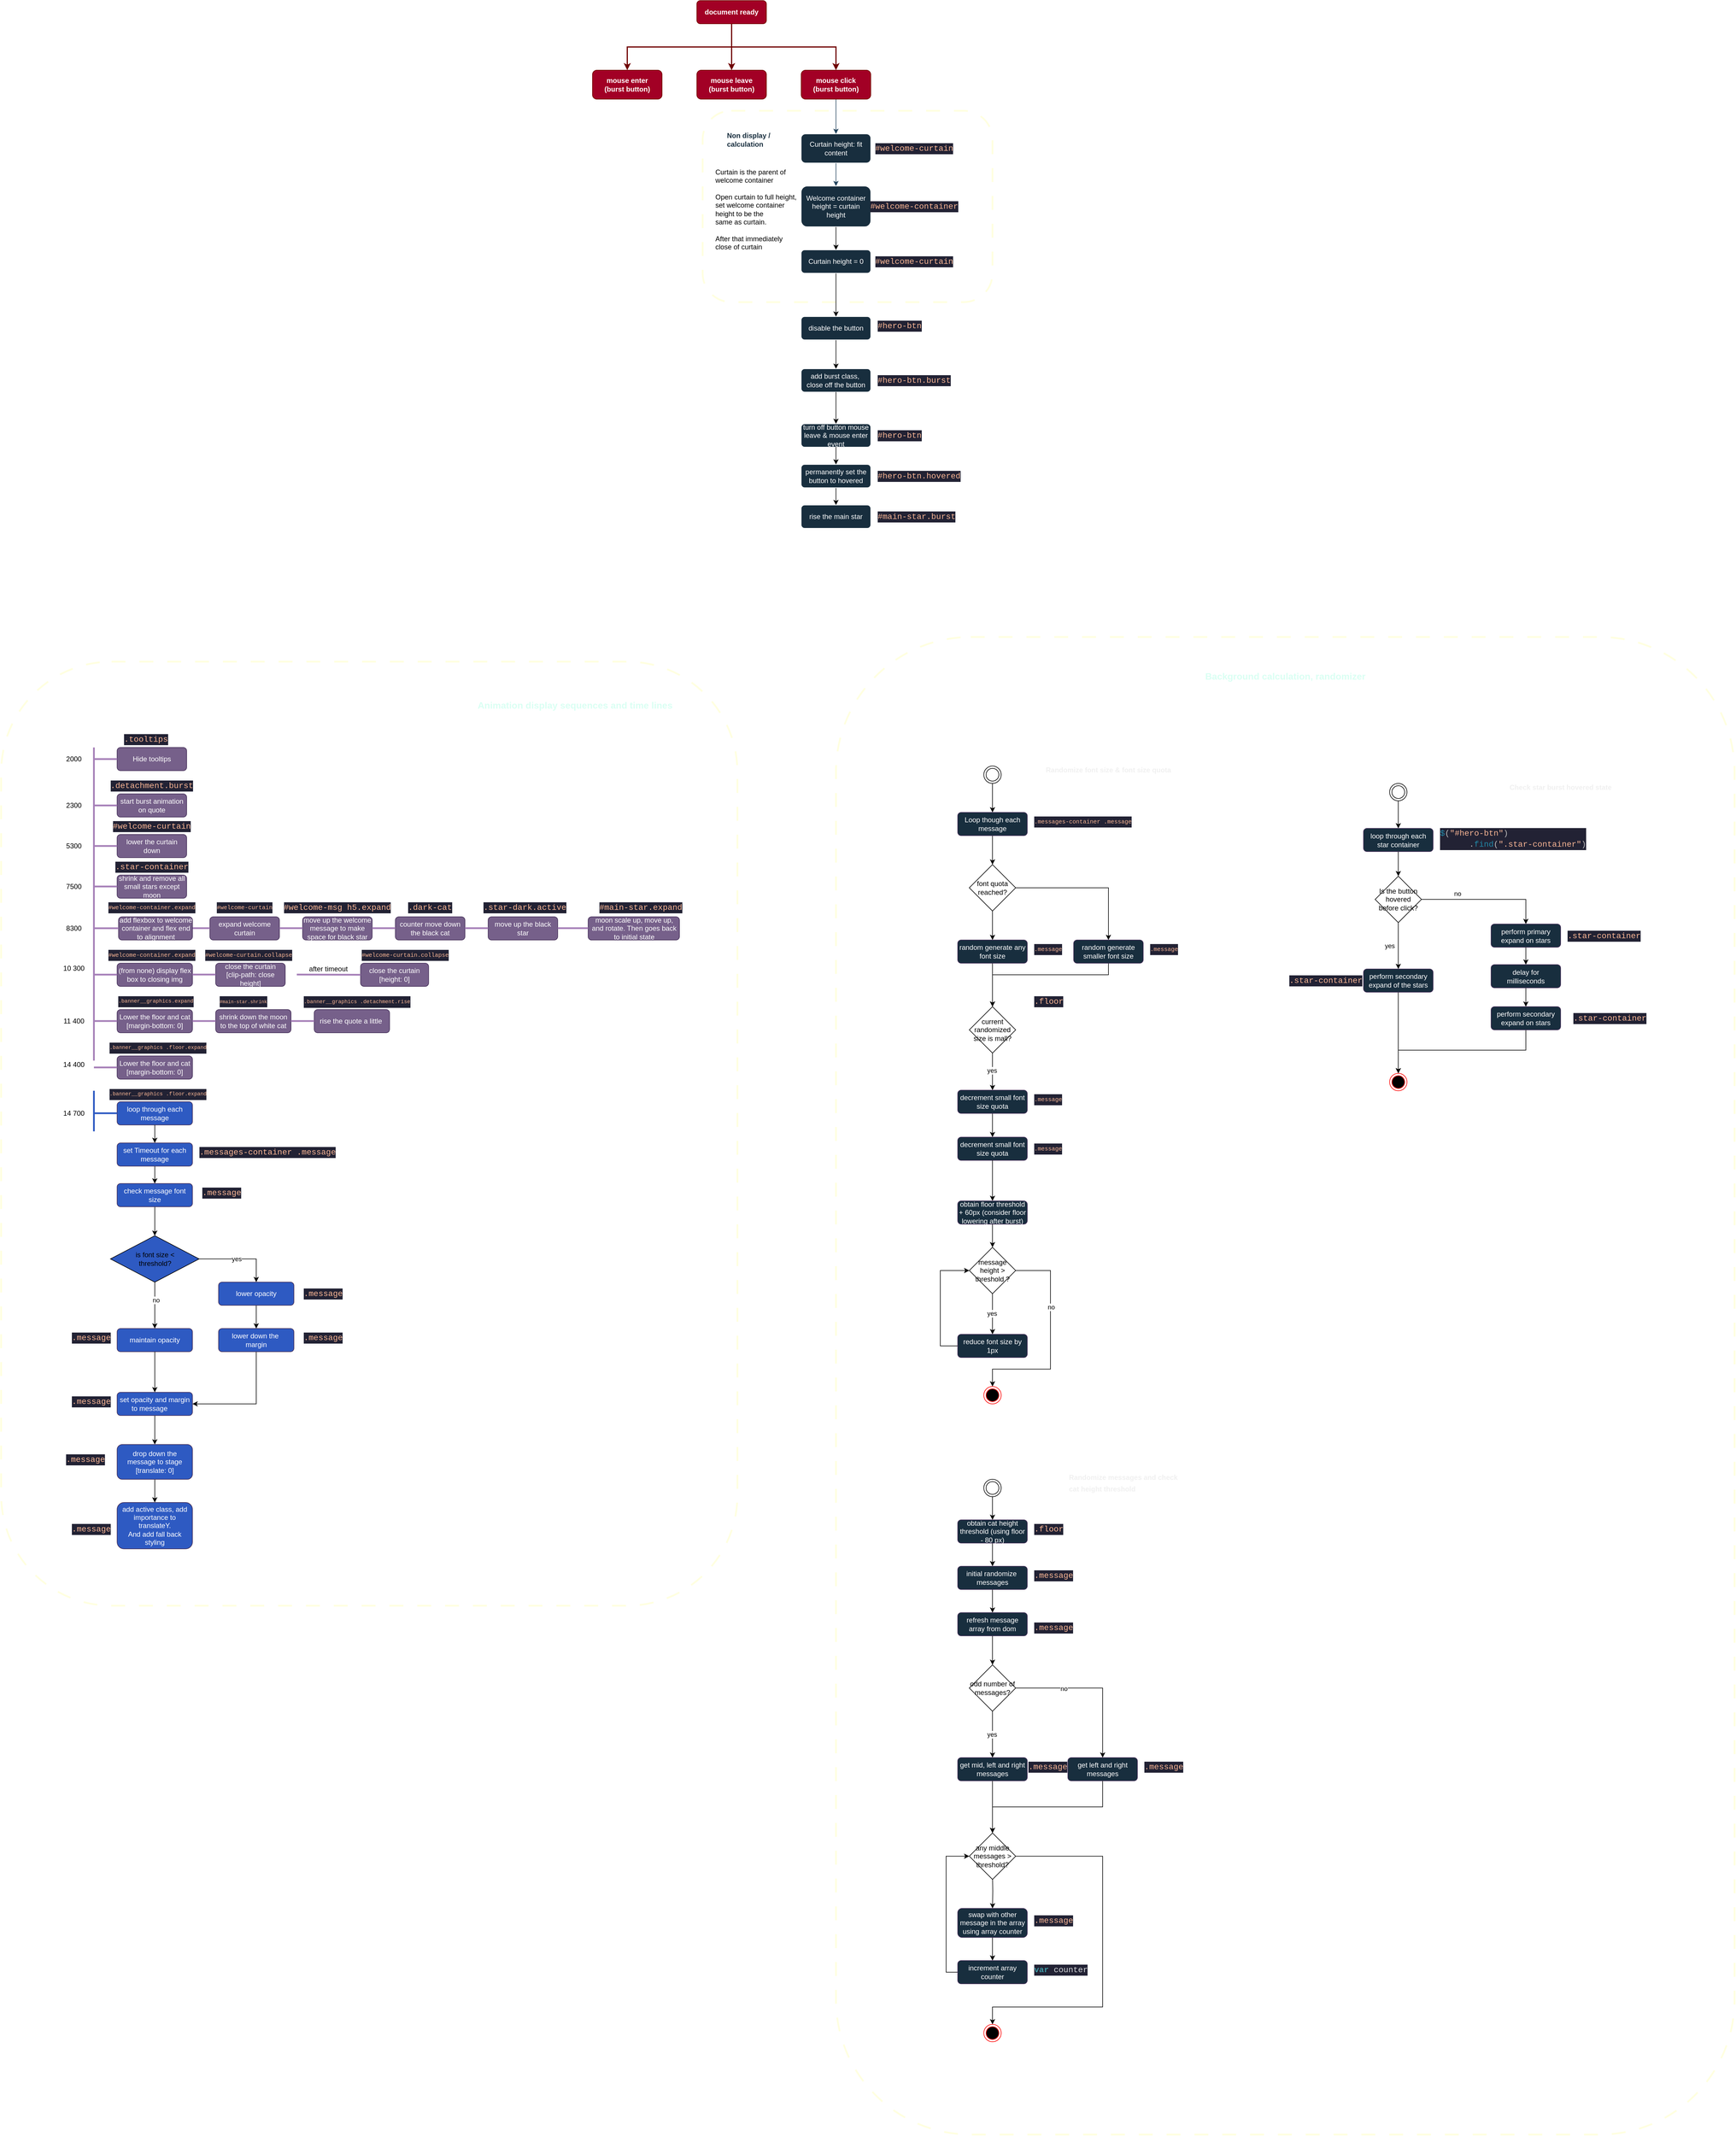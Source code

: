 <mxfile version="24.2.5" type="device">
  <diagram id="C5RBs43oDa-KdzZeNtuy" name="Page-1">
    <mxGraphModel dx="2609" dy="608" grid="1" gridSize="10" guides="1" tooltips="1" connect="1" arrows="1" fold="1" page="1" pageScale="1" pageWidth="827" pageHeight="1169" math="0" shadow="0">
      <root>
        <mxCell id="WIyWlLk6GJQsqaUBKTNV-0" />
        <mxCell id="WIyWlLk6GJQsqaUBKTNV-1" parent="WIyWlLk6GJQsqaUBKTNV-0" />
        <mxCell id="rU8Y3IvacuB79Whwo9LE-512" value="" style="rounded=1;whiteSpace=wrap;html=1;fontSize=12;glass=0;strokeWidth=3;shadow=0;labelBackgroundColor=none;fillColor=none;strokeColor=#ffffe0;fontColor=#FFFFFF;dashed=1;dashPattern=8 8;" parent="WIyWlLk6GJQsqaUBKTNV-1" vertex="1">
          <mxGeometry x="-190" y="1137.5" width="1550" height="2582.5" as="geometry" />
        </mxCell>
        <mxCell id="rU8Y3IvacuB79Whwo9LE-423" value="" style="rounded=1;whiteSpace=wrap;html=1;fontSize=12;glass=0;strokeWidth=1;shadow=0;labelBackgroundColor=none;fillColor=none;strokeColor=#ffffff;fontColor=#FFFFFF;dashed=1;dashPattern=8 8;" parent="WIyWlLk6GJQsqaUBKTNV-1" vertex="1">
          <mxGeometry x="-70" y="1320" width="540" height="1170" as="geometry" />
        </mxCell>
        <mxCell id="rU8Y3IvacuB79Whwo9LE-390" value="" style="rounded=1;whiteSpace=wrap;html=1;fontSize=12;glass=0;strokeWidth=1;shadow=0;labelBackgroundColor=none;fillColor=none;strokeColor=#ffffff;fontColor=#FFFFFF;dashed=1;dashPattern=8 8;" parent="WIyWlLk6GJQsqaUBKTNV-1" vertex="1">
          <mxGeometry x="-30" y="1494" width="440" height="586" as="geometry" />
        </mxCell>
        <mxCell id="JKOSDH5Jd54RdZMyZFhU-23" value="" style="rounded=1;whiteSpace=wrap;html=1;fontSize=12;glass=0;strokeWidth=3;shadow=0;labelBackgroundColor=none;fillColor=none;strokeColor=#ffffe0;fontColor=#FFFFFF;dashed=1;dashPattern=8 8;" parent="WIyWlLk6GJQsqaUBKTNV-1" vertex="1">
          <mxGeometry x="-420" y="230" width="500" height="330" as="geometry" />
        </mxCell>
        <mxCell id="JKOSDH5Jd54RdZMyZFhU-20" style="edgeStyle=orthogonalEdgeStyle;rounded=0;orthogonalLoop=1;jettySize=auto;html=1;entryX=0.5;entryY=0;entryDx=0;entryDy=0;strokeColor=#23445D;" parent="WIyWlLk6GJQsqaUBKTNV-1" source="WIyWlLk6GJQsqaUBKTNV-7" target="WIyWlLk6GJQsqaUBKTNV-12" edge="1">
          <mxGeometry relative="1" as="geometry" />
        </mxCell>
        <mxCell id="WIyWlLk6GJQsqaUBKTNV-7" value="Curtain height: fit content" style="rounded=1;whiteSpace=wrap;html=1;fontSize=12;glass=0;strokeWidth=1;shadow=0;labelBackgroundColor=none;fillColor=#182E3E;strokeColor=#FFFFFF;fontColor=#FFFFFF;" parent="WIyWlLk6GJQsqaUBKTNV-1" vertex="1">
          <mxGeometry x="-250" y="270" width="120" height="50" as="geometry" />
        </mxCell>
        <mxCell id="rU8Y3IvacuB79Whwo9LE-1" style="edgeStyle=orthogonalEdgeStyle;rounded=0;orthogonalLoop=1;jettySize=auto;html=1;entryX=0.5;entryY=0;entryDx=0;entryDy=0;" parent="WIyWlLk6GJQsqaUBKTNV-1" source="WIyWlLk6GJQsqaUBKTNV-12" target="rU8Y3IvacuB79Whwo9LE-0" edge="1">
          <mxGeometry relative="1" as="geometry" />
        </mxCell>
        <mxCell id="WIyWlLk6GJQsqaUBKTNV-12" value="Welcome container height = curtain height" style="rounded=1;whiteSpace=wrap;html=1;fontSize=12;glass=0;strokeWidth=1;shadow=0;labelBackgroundColor=none;fillColor=#182E3E;strokeColor=#FFFFFF;fontColor=#FFFFFF;" parent="WIyWlLk6GJQsqaUBKTNV-1" vertex="1">
          <mxGeometry x="-250" y="360" width="120" height="70" as="geometry" />
        </mxCell>
        <mxCell id="JKOSDH5Jd54RdZMyZFhU-19" style="edgeStyle=orthogonalEdgeStyle;rounded=0;orthogonalLoop=1;jettySize=auto;html=1;strokeColor=#23445D;exitX=0.5;exitY=1;exitDx=0;exitDy=0;entryX=0.5;entryY=0;entryDx=0;entryDy=0;" parent="WIyWlLk6GJQsqaUBKTNV-1" source="JKOSDH5Jd54RdZMyZFhU-16" target="WIyWlLk6GJQsqaUBKTNV-7" edge="1">
          <mxGeometry relative="1" as="geometry">
            <mxPoint x="-190" y="260" as="targetPoint" />
          </mxGeometry>
        </mxCell>
        <mxCell id="JKOSDH5Jd54RdZMyZFhU-1" value="mouse enter&lt;br&gt;(burst button)" style="rounded=1;whiteSpace=wrap;html=1;fontSize=12;glass=0;strokeWidth=1;shadow=0;fillColor=#a20025;strokeColor=#6F0000;labelBackgroundColor=none;fontColor=#ffffff;fontStyle=1" parent="WIyWlLk6GJQsqaUBKTNV-1" vertex="1">
          <mxGeometry x="-610" y="160" width="120" height="50" as="geometry" />
        </mxCell>
        <mxCell id="JKOSDH5Jd54RdZMyZFhU-12" style="edgeStyle=orthogonalEdgeStyle;rounded=0;orthogonalLoop=1;jettySize=auto;html=1;strokeColor=#6F0000;exitX=0.5;exitY=1;exitDx=0;exitDy=0;fontStyle=1;fillColor=#a20025;strokeWidth=2;" parent="WIyWlLk6GJQsqaUBKTNV-1" source="JKOSDH5Jd54RdZMyZFhU-11" target="JKOSDH5Jd54RdZMyZFhU-1" edge="1">
          <mxGeometry relative="1" as="geometry" />
        </mxCell>
        <mxCell id="JKOSDH5Jd54RdZMyZFhU-15" style="edgeStyle=orthogonalEdgeStyle;rounded=0;orthogonalLoop=1;jettySize=auto;html=1;entryX=0.5;entryY=0;entryDx=0;entryDy=0;strokeColor=#6F0000;fontStyle=1;fillColor=#a20025;strokeWidth=2;" parent="WIyWlLk6GJQsqaUBKTNV-1" source="JKOSDH5Jd54RdZMyZFhU-11" target="JKOSDH5Jd54RdZMyZFhU-14" edge="1">
          <mxGeometry relative="1" as="geometry">
            <Array as="points">
              <mxPoint x="-370" y="160" />
            </Array>
          </mxGeometry>
        </mxCell>
        <mxCell id="JKOSDH5Jd54RdZMyZFhU-17" style="edgeStyle=orthogonalEdgeStyle;rounded=0;orthogonalLoop=1;jettySize=auto;html=1;entryX=0.5;entryY=0;entryDx=0;entryDy=0;strokeColor=#6F0000;fontStyle=1;fillColor=#a20025;strokeWidth=2;" parent="WIyWlLk6GJQsqaUBKTNV-1" source="JKOSDH5Jd54RdZMyZFhU-11" target="JKOSDH5Jd54RdZMyZFhU-16" edge="1">
          <mxGeometry relative="1" as="geometry">
            <Array as="points">
              <mxPoint x="-370" y="120" />
              <mxPoint x="-190" y="120" />
            </Array>
          </mxGeometry>
        </mxCell>
        <mxCell id="JKOSDH5Jd54RdZMyZFhU-11" value="document ready" style="rounded=1;whiteSpace=wrap;html=1;fontSize=12;glass=0;strokeWidth=1;shadow=0;fillColor=#a20025;strokeColor=#6F0000;labelBackgroundColor=none;fontColor=#ffffff;fontStyle=1" parent="WIyWlLk6GJQsqaUBKTNV-1" vertex="1">
          <mxGeometry x="-430" y="40" width="120" height="40" as="geometry" />
        </mxCell>
        <mxCell id="JKOSDH5Jd54RdZMyZFhU-14" value="mouse leave&lt;div&gt;(burst button)&lt;br&gt;&lt;/div&gt;" style="rounded=1;whiteSpace=wrap;html=1;fontSize=12;glass=0;strokeWidth=1;shadow=0;fillColor=#a20025;strokeColor=#6F0000;labelBackgroundColor=none;fontColor=#ffffff;fontStyle=1" parent="WIyWlLk6GJQsqaUBKTNV-1" vertex="1">
          <mxGeometry x="-430" y="160" width="120" height="50" as="geometry" />
        </mxCell>
        <mxCell id="JKOSDH5Jd54RdZMyZFhU-16" value="mouse click&lt;div&gt;(burst button)&lt;br&gt;&lt;/div&gt;" style="rounded=1;whiteSpace=wrap;html=1;fontSize=12;glass=0;strokeWidth=1;shadow=0;fillColor=#a20025;strokeColor=#6F0000;labelBackgroundColor=none;fontColor=#ffffff;fontStyle=1" parent="WIyWlLk6GJQsqaUBKTNV-1" vertex="1">
          <mxGeometry x="-250" y="160" width="120" height="50" as="geometry" />
        </mxCell>
        <mxCell id="JKOSDH5Jd54RdZMyZFhU-24" value="Non display /&amp;nbsp;&lt;div&gt;calculation&lt;/div&gt;" style="text;html=1;align=left;verticalAlign=middle;resizable=0;points=[];autosize=1;strokeColor=none;fillColor=none;fontColor=#182e3e;fontStyle=1" parent="WIyWlLk6GJQsqaUBKTNV-1" vertex="1">
          <mxGeometry x="-380" y="260" width="100" height="40" as="geometry" />
        </mxCell>
        <mxCell id="rU8Y3IvacuB79Whwo9LE-13" style="edgeStyle=orthogonalEdgeStyle;rounded=0;orthogonalLoop=1;jettySize=auto;html=1;" parent="WIyWlLk6GJQsqaUBKTNV-1" source="rU8Y3IvacuB79Whwo9LE-0" target="rU8Y3IvacuB79Whwo9LE-12" edge="1">
          <mxGeometry relative="1" as="geometry" />
        </mxCell>
        <mxCell id="rU8Y3IvacuB79Whwo9LE-0" value="Curtain height = 0" style="rounded=1;whiteSpace=wrap;html=1;fontSize=12;glass=0;strokeWidth=1;shadow=0;labelBackgroundColor=none;fillColor=#182E3E;strokeColor=#FFFFFF;fontColor=#FFFFFF;" parent="WIyWlLk6GJQsqaUBKTNV-1" vertex="1">
          <mxGeometry x="-250" y="470" width="120" height="40" as="geometry" />
        </mxCell>
        <mxCell id="rU8Y3IvacuB79Whwo9LE-2" value="&lt;div&gt;Curtain is the parent of&amp;nbsp;&lt;/div&gt;&lt;div&gt;welcome container&lt;/div&gt;&lt;div&gt;&lt;br&gt;&lt;/div&gt;Open curtain to full height,&lt;div&gt;set welcome container&amp;nbsp;&lt;/div&gt;&lt;div&gt;height&amp;nbsp;&lt;span style=&quot;background-color: initial;&quot;&gt;to be the&amp;nbsp;&lt;/span&gt;&lt;/div&gt;&lt;div&gt;&lt;span style=&quot;background-color: initial;&quot;&gt;same as curtain.&lt;/span&gt;&lt;/div&gt;&lt;div&gt;&lt;br&gt;&lt;/div&gt;&lt;div&gt;After that immediately&amp;nbsp;&lt;/div&gt;&lt;div&gt;close of curtain&lt;/div&gt;" style="text;html=1;align=left;verticalAlign=middle;resizable=0;points=[];autosize=1;strokeColor=none;fillColor=none;" parent="WIyWlLk6GJQsqaUBKTNV-1" vertex="1">
          <mxGeometry x="-400" y="320" width="160" height="160" as="geometry" />
        </mxCell>
        <mxCell id="rU8Y3IvacuB79Whwo9LE-9" value="&lt;div style=&quot;color: #bbbbbb;background-color: #222234;font-family: Consolas, &#39;Courier New&#39;, monospace;font-weight: normal;font-size: 14px;line-height: 19px;white-space: pre;&quot;&gt;&lt;div&gt;&lt;span style=&quot;color: #fab795;&quot;&gt;#welcome-curtain&lt;/span&gt;&lt;/div&gt;&lt;/div&gt;" style="text;whiteSpace=wrap;html=1;align=center;verticalAlign=middle;" parent="WIyWlLk6GJQsqaUBKTNV-1" vertex="1">
          <mxGeometry x="-120" y="275" width="130" height="40" as="geometry" />
        </mxCell>
        <mxCell id="rU8Y3IvacuB79Whwo9LE-10" value="&lt;div style=&quot;color: #bbbbbb;background-color: #222234;font-family: Consolas, &#39;Courier New&#39;, monospace;font-weight: normal;font-size: 14px;line-height: 19px;white-space: pre;&quot;&gt;&lt;div style=&quot;line-height: 19px;&quot;&gt;&lt;span style=&quot;color: #fab795;&quot;&gt;#welcome-container&lt;/span&gt;&lt;/div&gt;&lt;/div&gt;" style="text;whiteSpace=wrap;html=1;align=center;verticalAlign=middle;" parent="WIyWlLk6GJQsqaUBKTNV-1" vertex="1">
          <mxGeometry x="-120" y="375" width="130" height="40" as="geometry" />
        </mxCell>
        <mxCell id="rU8Y3IvacuB79Whwo9LE-11" value="&lt;div style=&quot;color: #bbbbbb;background-color: #222234;font-family: Consolas, &#39;Courier New&#39;, monospace;font-weight: normal;font-size: 14px;line-height: 19px;white-space: pre;&quot;&gt;&lt;div style=&quot;line-height: 19px;&quot;&gt;&lt;span style=&quot;color: #fab795;&quot;&gt;#welcome-curtain&lt;/span&gt;&lt;/div&gt;&lt;/div&gt;" style="text;whiteSpace=wrap;html=1;align=center;verticalAlign=middle;" parent="WIyWlLk6GJQsqaUBKTNV-1" vertex="1">
          <mxGeometry x="-120" y="470" width="130" height="40" as="geometry" />
        </mxCell>
        <mxCell id="rU8Y3IvacuB79Whwo9LE-16" style="edgeStyle=orthogonalEdgeStyle;rounded=0;orthogonalLoop=1;jettySize=auto;html=1;entryX=0.5;entryY=0;entryDx=0;entryDy=0;" parent="WIyWlLk6GJQsqaUBKTNV-1" source="rU8Y3IvacuB79Whwo9LE-12" target="rU8Y3IvacuB79Whwo9LE-15" edge="1">
          <mxGeometry relative="1" as="geometry" />
        </mxCell>
        <mxCell id="rU8Y3IvacuB79Whwo9LE-12" value="disable the button" style="rounded=1;whiteSpace=wrap;html=1;fontSize=12;glass=0;strokeWidth=1;shadow=0;labelBackgroundColor=none;fillColor=#182E3E;strokeColor=#FFFFFF;fontColor=#FFFFFF;" parent="WIyWlLk6GJQsqaUBKTNV-1" vertex="1">
          <mxGeometry x="-250" y="585" width="120" height="40" as="geometry" />
        </mxCell>
        <mxCell id="rU8Y3IvacuB79Whwo9LE-14" value="&lt;div style=&quot;color: #bbbbbb;background-color: #222234;font-family: Consolas, &#39;Courier New&#39;, monospace;font-weight: normal;font-size: 14px;line-height: 19px;white-space: pre;&quot;&gt;&lt;div&gt;&lt;span style=&quot;color: #fab795;&quot;&gt;#hero-btn&lt;/span&gt;&lt;/div&gt;&lt;/div&gt;" style="text;whiteSpace=wrap;html=1;" parent="WIyWlLk6GJQsqaUBKTNV-1" vertex="1">
          <mxGeometry x="-120" y="585" width="100" height="40" as="geometry" />
        </mxCell>
        <mxCell id="rU8Y3IvacuB79Whwo9LE-20" style="edgeStyle=orthogonalEdgeStyle;rounded=0;orthogonalLoop=1;jettySize=auto;html=1;entryX=0.5;entryY=0;entryDx=0;entryDy=0;" parent="WIyWlLk6GJQsqaUBKTNV-1" source="rU8Y3IvacuB79Whwo9LE-416" target="rU8Y3IvacuB79Whwo9LE-18" edge="1">
          <mxGeometry relative="1" as="geometry" />
        </mxCell>
        <mxCell id="rU8Y3IvacuB79Whwo9LE-15" value="add burst class,&amp;nbsp;&lt;div&gt;close off the button&lt;/div&gt;" style="rounded=1;whiteSpace=wrap;html=1;fontSize=12;glass=0;strokeWidth=1;shadow=0;labelBackgroundColor=none;fillColor=#182E3E;strokeColor=#FFFFFF;fontColor=#FFFFFF;" parent="WIyWlLk6GJQsqaUBKTNV-1" vertex="1">
          <mxGeometry x="-250" y="675" width="120" height="40" as="geometry" />
        </mxCell>
        <mxCell id="rU8Y3IvacuB79Whwo9LE-17" value="&lt;div style=&quot;color: #bbbbbb;background-color: #222234;font-family: Consolas, &#39;Courier New&#39;, monospace;font-weight: normal;font-size: 14px;line-height: 19px;white-space: pre;&quot;&gt;&lt;div&gt;&lt;span style=&quot;color: #fab795;&quot;&gt;#hero-btn.burst&lt;/span&gt;&lt;/div&gt;&lt;/div&gt;" style="text;whiteSpace=wrap;html=1;verticalAlign=middle;" parent="WIyWlLk6GJQsqaUBKTNV-1" vertex="1">
          <mxGeometry x="-120" y="675" width="100" height="40" as="geometry" />
        </mxCell>
        <mxCell id="rU8Y3IvacuB79Whwo9LE-18" value="rise the main star" style="rounded=1;whiteSpace=wrap;html=1;fontSize=12;glass=0;strokeWidth=1;shadow=0;labelBackgroundColor=none;fillColor=#182E3E;strokeColor=#FFFFFF;fontColor=#FFFFFF;" parent="WIyWlLk6GJQsqaUBKTNV-1" vertex="1">
          <mxGeometry x="-250" y="910" width="120" height="40" as="geometry" />
        </mxCell>
        <mxCell id="rU8Y3IvacuB79Whwo9LE-19" value="&lt;div style=&quot;color: #bbbbbb;background-color: #222234;font-family: Consolas, &#39;Courier New&#39;, monospace;font-weight: normal;font-size: 14px;line-height: 19px;white-space: pre;&quot;&gt;&lt;div style=&quot;line-height: 19px;&quot;&gt;&lt;span style=&quot;color: #fab795;&quot;&gt;#main-star.burst&lt;/span&gt;&lt;/div&gt;&lt;/div&gt;" style="text;whiteSpace=wrap;html=1;verticalAlign=middle;" parent="WIyWlLk6GJQsqaUBKTNV-1" vertex="1">
          <mxGeometry x="-120" y="910" width="100" height="40" as="geometry" />
        </mxCell>
        <mxCell id="rU8Y3IvacuB79Whwo9LE-249" value="Background calculation, randomizer" style="text;html=1;align=left;verticalAlign=middle;resizable=0;points=[];autosize=1;strokeColor=none;fillColor=none;fontColor=#dafff3;fontStyle=1;fontSize=16;" parent="WIyWlLk6GJQsqaUBKTNV-1" vertex="1">
          <mxGeometry x="445" y="1190" width="280" height="30" as="geometry" />
        </mxCell>
        <mxCell id="rU8Y3IvacuB79Whwo9LE-253" style="edgeStyle=orthogonalEdgeStyle;rounded=0;orthogonalLoop=1;jettySize=auto;html=1;entryX=0.5;entryY=0;entryDx=0;entryDy=0;" parent="WIyWlLk6GJQsqaUBKTNV-1" source="rU8Y3IvacuB79Whwo9LE-252" target="rU8Y3IvacuB79Whwo9LE-143" edge="1">
          <mxGeometry relative="1" as="geometry" />
        </mxCell>
        <mxCell id="rU8Y3IvacuB79Whwo9LE-252" value="" style="ellipse;shape=doubleEllipse;html=1;dashed=0;whiteSpace=wrap;aspect=fixed;" parent="WIyWlLk6GJQsqaUBKTNV-1" vertex="1">
          <mxGeometry x="65" y="1360" width="30" height="30" as="geometry" />
        </mxCell>
        <mxCell id="rU8Y3IvacuB79Whwo9LE-259" style="edgeStyle=orthogonalEdgeStyle;rounded=0;orthogonalLoop=1;jettySize=auto;html=1;entryX=0.5;entryY=0;entryDx=0;entryDy=0;" parent="WIyWlLk6GJQsqaUBKTNV-1" source="rU8Y3IvacuB79Whwo9LE-143" target="rU8Y3IvacuB79Whwo9LE-260" edge="1">
          <mxGeometry relative="1" as="geometry">
            <mxPoint x="80" y="1540" as="targetPoint" />
          </mxGeometry>
        </mxCell>
        <mxCell id="rU8Y3IvacuB79Whwo9LE-143" value="Loop though each message" style="rounded=1;whiteSpace=wrap;html=1;fontSize=12;glass=0;strokeWidth=1;shadow=0;labelBackgroundColor=none;fillColor=#182e3e;strokeColor=#432D57;fontColor=#ffffff;" parent="WIyWlLk6GJQsqaUBKTNV-1" vertex="1">
          <mxGeometry x="20" y="1440" width="120" height="40" as="geometry" />
        </mxCell>
        <mxCell id="rU8Y3IvacuB79Whwo9LE-149" value="&lt;div style=&quot;color: rgb(187, 187, 187); background-color: rgb(34, 34, 52); font-family: Consolas, &amp;quot;Courier New&amp;quot;, monospace; font-weight: normal; line-height: 19px; white-space: pre;&quot;&gt;&lt;div style=&quot;line-height: 19px;&quot;&gt;&lt;span style=&quot;color: rgb(250, 183, 149);&quot;&gt;&lt;font style=&quot;font-size: 10px;&quot;&gt;.messages-container .message&lt;/font&gt;&lt;/span&gt;&lt;/div&gt;&lt;/div&gt;" style="text;whiteSpace=wrap;html=1;" parent="WIyWlLk6GJQsqaUBKTNV-1" vertex="1">
          <mxGeometry x="150" y="1440" width="170" height="40" as="geometry" />
        </mxCell>
        <mxCell id="rU8Y3IvacuB79Whwo9LE-267" style="edgeStyle=orthogonalEdgeStyle;rounded=0;orthogonalLoop=1;jettySize=auto;html=1;entryX=0.5;entryY=0;entryDx=0;entryDy=0;" parent="WIyWlLk6GJQsqaUBKTNV-1" source="rU8Y3IvacuB79Whwo9LE-255" target="rU8Y3IvacuB79Whwo9LE-272" edge="1">
          <mxGeometry relative="1" as="geometry">
            <mxPoint x="80" y="1750" as="targetPoint" />
          </mxGeometry>
        </mxCell>
        <mxCell id="rU8Y3IvacuB79Whwo9LE-255" value="random generate any font size" style="rounded=1;whiteSpace=wrap;html=1;fontSize=12;glass=0;strokeWidth=1;shadow=0;labelBackgroundColor=none;fillColor=#182e3e;strokeColor=#432D57;fontColor=#ffffff;" parent="WIyWlLk6GJQsqaUBKTNV-1" vertex="1">
          <mxGeometry x="20" y="1660" width="120" height="40" as="geometry" />
        </mxCell>
        <mxCell id="rU8Y3IvacuB79Whwo9LE-256" value="&lt;div style=&quot;color: rgb(187, 187, 187); background-color: rgb(34, 34, 52); font-family: Consolas, &amp;quot;Courier New&amp;quot;, monospace; font-weight: normal; line-height: 19px; white-space: pre;&quot;&gt;&lt;div style=&quot;line-height: 19px;&quot;&gt;&lt;span style=&quot;color: rgb(250, 183, 149);&quot;&gt;&lt;font style=&quot;font-size: 10px;&quot;&gt;.message&lt;/font&gt;&lt;/span&gt;&lt;/div&gt;&lt;/div&gt;" style="text;whiteSpace=wrap;html=1;" parent="WIyWlLk6GJQsqaUBKTNV-1" vertex="1">
          <mxGeometry x="150" y="1660" width="120" height="40" as="geometry" />
        </mxCell>
        <mxCell id="rU8Y3IvacuB79Whwo9LE-261" value="" style="edgeStyle=orthogonalEdgeStyle;rounded=0;orthogonalLoop=1;jettySize=auto;html=1;" parent="WIyWlLk6GJQsqaUBKTNV-1" source="rU8Y3IvacuB79Whwo9LE-260" target="rU8Y3IvacuB79Whwo9LE-255" edge="1">
          <mxGeometry relative="1" as="geometry" />
        </mxCell>
        <mxCell id="rU8Y3IvacuB79Whwo9LE-262" style="edgeStyle=orthogonalEdgeStyle;rounded=0;orthogonalLoop=1;jettySize=auto;html=1;entryX=0.5;entryY=0;entryDx=0;entryDy=0;" parent="WIyWlLk6GJQsqaUBKTNV-1" source="rU8Y3IvacuB79Whwo9LE-260" target="rU8Y3IvacuB79Whwo9LE-263" edge="1">
          <mxGeometry relative="1" as="geometry">
            <mxPoint x="270" y="1640" as="targetPoint" />
          </mxGeometry>
        </mxCell>
        <mxCell id="rU8Y3IvacuB79Whwo9LE-260" value="font quota reached?" style="rhombus;whiteSpace=wrap;html=1;" parent="WIyWlLk6GJQsqaUBKTNV-1" vertex="1">
          <mxGeometry x="40" y="1530" width="80" height="80" as="geometry" />
        </mxCell>
        <mxCell id="rU8Y3IvacuB79Whwo9LE-268" style="edgeStyle=orthogonalEdgeStyle;rounded=0;orthogonalLoop=1;jettySize=auto;html=1;entryX=0.5;entryY=0;entryDx=0;entryDy=0;" parent="WIyWlLk6GJQsqaUBKTNV-1" source="rU8Y3IvacuB79Whwo9LE-263" target="rU8Y3IvacuB79Whwo9LE-272" edge="1">
          <mxGeometry relative="1" as="geometry">
            <mxPoint x="80" y="1750" as="targetPoint" />
            <Array as="points">
              <mxPoint x="280" y="1720" />
              <mxPoint x="80" y="1720" />
            </Array>
          </mxGeometry>
        </mxCell>
        <mxCell id="rU8Y3IvacuB79Whwo9LE-263" value="random generate smaller font size" style="rounded=1;whiteSpace=wrap;html=1;fontSize=12;glass=0;strokeWidth=1;shadow=0;labelBackgroundColor=none;fillColor=#182e3e;strokeColor=#432D57;fontColor=#ffffff;" parent="WIyWlLk6GJQsqaUBKTNV-1" vertex="1">
          <mxGeometry x="220" y="1660" width="120" height="40" as="geometry" />
        </mxCell>
        <mxCell id="rU8Y3IvacuB79Whwo9LE-264" value="&lt;div style=&quot;color: rgb(187, 187, 187); background-color: rgb(34, 34, 52); font-family: Consolas, &amp;quot;Courier New&amp;quot;, monospace; font-weight: normal; line-height: 19px; white-space: pre;&quot;&gt;&lt;div style=&quot;line-height: 19px;&quot;&gt;&lt;span style=&quot;color: rgb(250, 183, 149);&quot;&gt;&lt;font style=&quot;font-size: 10px;&quot;&gt;.message&lt;/font&gt;&lt;/span&gt;&lt;/div&gt;&lt;/div&gt;" style="text;whiteSpace=wrap;html=1;" parent="WIyWlLk6GJQsqaUBKTNV-1" vertex="1">
          <mxGeometry x="350" y="1660" width="120" height="40" as="geometry" />
        </mxCell>
        <mxCell id="rU8Y3IvacuB79Whwo9LE-271" style="edgeStyle=orthogonalEdgeStyle;rounded=0;orthogonalLoop=1;jettySize=auto;html=1;" parent="WIyWlLk6GJQsqaUBKTNV-1" source="rU8Y3IvacuB79Whwo9LE-272" target="rU8Y3IvacuB79Whwo9LE-269" edge="1">
          <mxGeometry relative="1" as="geometry" />
        </mxCell>
        <mxCell id="rU8Y3IvacuB79Whwo9LE-276" value="yes" style="edgeLabel;html=1;align=center;verticalAlign=middle;resizable=0;points=[];" parent="rU8Y3IvacuB79Whwo9LE-271" vertex="1" connectable="0">
          <mxGeometry x="-0.084" y="-1" relative="1" as="geometry">
            <mxPoint as="offset" />
          </mxGeometry>
        </mxCell>
        <mxCell id="rU8Y3IvacuB79Whwo9LE-266" value="&lt;div style=&quot;color: #bbbbbb;background-color: #222234;font-family: Consolas, &#39;Courier New&#39;, monospace;font-weight: normal;font-size: 14px;line-height: 19px;white-space: pre;&quot;&gt;&lt;div&gt;&lt;span style=&quot;color: #fab795;&quot;&gt;.floor&lt;/span&gt;&lt;/div&gt;&lt;/div&gt;" style="text;whiteSpace=wrap;html=1;" parent="WIyWlLk6GJQsqaUBKTNV-1" vertex="1">
          <mxGeometry x="150" y="1750" width="100" height="40" as="geometry" />
        </mxCell>
        <mxCell id="rU8Y3IvacuB79Whwo9LE-279" style="edgeStyle=orthogonalEdgeStyle;rounded=0;orthogonalLoop=1;jettySize=auto;html=1;entryX=0.5;entryY=0;entryDx=0;entryDy=0;" parent="WIyWlLk6GJQsqaUBKTNV-1" source="rU8Y3IvacuB79Whwo9LE-269" target="rU8Y3IvacuB79Whwo9LE-274" edge="1">
          <mxGeometry relative="1" as="geometry" />
        </mxCell>
        <mxCell id="rU8Y3IvacuB79Whwo9LE-269" value="decrement small font size quota" style="rounded=1;whiteSpace=wrap;html=1;fontSize=12;glass=0;strokeWidth=1;shadow=0;labelBackgroundColor=none;fillColor=#182e3e;strokeColor=#432D57;fontColor=#ffffff;" parent="WIyWlLk6GJQsqaUBKTNV-1" vertex="1">
          <mxGeometry x="20" y="1919" width="120" height="40" as="geometry" />
        </mxCell>
        <mxCell id="rU8Y3IvacuB79Whwo9LE-275" style="edgeStyle=orthogonalEdgeStyle;rounded=0;orthogonalLoop=1;jettySize=auto;html=1;entryX=0.5;entryY=0;entryDx=0;entryDy=0;" parent="WIyWlLk6GJQsqaUBKTNV-1" source="rU8Y3IvacuB79Whwo9LE-390" target="rU8Y3IvacuB79Whwo9LE-274" edge="1">
          <mxGeometry relative="1" as="geometry">
            <Array as="points">
              <mxPoint x="230" y="1815" />
              <mxPoint x="230" y="1985" />
              <mxPoint x="80" y="1985" />
            </Array>
          </mxGeometry>
        </mxCell>
        <mxCell id="rU8Y3IvacuB79Whwo9LE-272" value="current randomized size is mall?" style="rhombus;whiteSpace=wrap;html=1;" parent="WIyWlLk6GJQsqaUBKTNV-1" vertex="1">
          <mxGeometry x="40" y="1775" width="80" height="80" as="geometry" />
        </mxCell>
        <mxCell id="rU8Y3IvacuB79Whwo9LE-392" style="edgeStyle=orthogonalEdgeStyle;rounded=0;orthogonalLoop=1;jettySize=auto;html=1;entryX=0.5;entryY=0;entryDx=0;entryDy=0;" parent="WIyWlLk6GJQsqaUBKTNV-1" source="rU8Y3IvacuB79Whwo9LE-398" target="rU8Y3IvacuB79Whwo9LE-403" edge="1">
          <mxGeometry relative="1" as="geometry">
            <mxPoint x="80" y="2190" as="targetPoint" />
          </mxGeometry>
        </mxCell>
        <mxCell id="rU8Y3IvacuB79Whwo9LE-274" value="decrement small font size quota" style="rounded=1;whiteSpace=wrap;html=1;fontSize=12;glass=0;strokeWidth=1;shadow=0;labelBackgroundColor=none;fillColor=#182e3e;strokeColor=#432D57;fontColor=#ffffff;" parent="WIyWlLk6GJQsqaUBKTNV-1" vertex="1">
          <mxGeometry x="20" y="2000" width="120" height="40" as="geometry" />
        </mxCell>
        <mxCell id="rU8Y3IvacuB79Whwo9LE-395" value="&lt;div style=&quot;color: rgb(187, 187, 187); background-color: rgb(34, 34, 52); font-family: Consolas, &amp;quot;Courier New&amp;quot;, monospace; font-weight: normal; line-height: 19px; white-space: pre;&quot;&gt;&lt;div style=&quot;line-height: 19px;&quot;&gt;&lt;span style=&quot;color: rgb(250, 183, 149);&quot;&gt;&lt;font style=&quot;font-size: 10px;&quot;&gt;.message&lt;/font&gt;&lt;/span&gt;&lt;/div&gt;&lt;/div&gt;" style="text;whiteSpace=wrap;html=1;" parent="WIyWlLk6GJQsqaUBKTNV-1" vertex="1">
          <mxGeometry x="150" y="1919" width="120" height="40" as="geometry" />
        </mxCell>
        <mxCell id="rU8Y3IvacuB79Whwo9LE-396" value="&lt;div style=&quot;color: rgb(187, 187, 187); background-color: rgb(34, 34, 52); font-family: Consolas, &amp;quot;Courier New&amp;quot;, monospace; font-weight: normal; line-height: 19px; white-space: pre;&quot;&gt;&lt;div style=&quot;line-height: 19px;&quot;&gt;&lt;span style=&quot;color: rgb(250, 183, 149);&quot;&gt;&lt;font style=&quot;font-size: 10px;&quot;&gt;.message&lt;/font&gt;&lt;/span&gt;&lt;/div&gt;&lt;/div&gt;" style="text;whiteSpace=wrap;html=1;" parent="WIyWlLk6GJQsqaUBKTNV-1" vertex="1">
          <mxGeometry x="150" y="2004" width="120" height="40" as="geometry" />
        </mxCell>
        <mxCell id="rU8Y3IvacuB79Whwo9LE-399" value="" style="edgeStyle=orthogonalEdgeStyle;rounded=0;orthogonalLoop=1;jettySize=auto;html=1;entryX=0.5;entryY=0;entryDx=0;entryDy=0;" parent="WIyWlLk6GJQsqaUBKTNV-1" source="rU8Y3IvacuB79Whwo9LE-274" target="rU8Y3IvacuB79Whwo9LE-398" edge="1">
          <mxGeometry relative="1" as="geometry">
            <mxPoint x="80" y="2280" as="targetPoint" />
            <mxPoint x="80" y="2130" as="sourcePoint" />
          </mxGeometry>
        </mxCell>
        <mxCell id="rU8Y3IvacuB79Whwo9LE-398" value="obtain floor threshold + 60px (consider floor lowering after burst)" style="rounded=1;whiteSpace=wrap;html=1;fontSize=12;glass=0;strokeWidth=1;shadow=0;labelBackgroundColor=none;fillColor=#182e3e;strokeColor=#432D57;fontColor=#ffffff;" parent="WIyWlLk6GJQsqaUBKTNV-1" vertex="1">
          <mxGeometry x="20" y="2110" width="120" height="40" as="geometry" />
        </mxCell>
        <mxCell id="rU8Y3IvacuB79Whwo9LE-405" style="edgeStyle=orthogonalEdgeStyle;rounded=0;orthogonalLoop=1;jettySize=auto;html=1;entryX=0.5;entryY=0;entryDx=0;entryDy=0;" parent="WIyWlLk6GJQsqaUBKTNV-1" source="rU8Y3IvacuB79Whwo9LE-403" target="rU8Y3IvacuB79Whwo9LE-412" edge="1">
          <mxGeometry relative="1" as="geometry">
            <mxPoint x="80" y="2440" as="targetPoint" />
            <Array as="points">
              <mxPoint x="180" y="2230" />
              <mxPoint x="180" y="2400" />
              <mxPoint x="80" y="2400" />
            </Array>
          </mxGeometry>
        </mxCell>
        <mxCell id="rU8Y3IvacuB79Whwo9LE-410" value="no" style="edgeLabel;html=1;align=center;verticalAlign=middle;resizable=0;points=[];" parent="rU8Y3IvacuB79Whwo9LE-405" vertex="1" connectable="0">
          <mxGeometry x="-0.316" y="1" relative="1" as="geometry">
            <mxPoint as="offset" />
          </mxGeometry>
        </mxCell>
        <mxCell id="rU8Y3IvacuB79Whwo9LE-403" value="message height &amp;gt; threshold ?" style="rhombus;whiteSpace=wrap;html=1;" parent="WIyWlLk6GJQsqaUBKTNV-1" vertex="1">
          <mxGeometry x="40" y="2190" width="80" height="80" as="geometry" />
        </mxCell>
        <mxCell id="rU8Y3IvacuB79Whwo9LE-407" value="" style="edgeStyle=orthogonalEdgeStyle;rounded=0;orthogonalLoop=1;jettySize=auto;html=1;" parent="WIyWlLk6GJQsqaUBKTNV-1" source="rU8Y3IvacuB79Whwo9LE-403" target="rU8Y3IvacuB79Whwo9LE-406" edge="1">
          <mxGeometry relative="1" as="geometry">
            <mxPoint x="80" y="2320" as="targetPoint" />
            <mxPoint x="80" y="2270" as="sourcePoint" />
          </mxGeometry>
        </mxCell>
        <mxCell id="rU8Y3IvacuB79Whwo9LE-408" value="yes" style="edgeLabel;html=1;align=center;verticalAlign=middle;resizable=0;points=[];" parent="rU8Y3IvacuB79Whwo9LE-407" vertex="1" connectable="0">
          <mxGeometry x="-0.031" y="-1" relative="1" as="geometry">
            <mxPoint as="offset" />
          </mxGeometry>
        </mxCell>
        <mxCell id="rU8Y3IvacuB79Whwo9LE-409" style="edgeStyle=orthogonalEdgeStyle;rounded=0;orthogonalLoop=1;jettySize=auto;html=1;entryX=0;entryY=0.5;entryDx=0;entryDy=0;exitX=0;exitY=0.5;exitDx=0;exitDy=0;" parent="WIyWlLk6GJQsqaUBKTNV-1" source="rU8Y3IvacuB79Whwo9LE-406" target="rU8Y3IvacuB79Whwo9LE-403" edge="1">
          <mxGeometry relative="1" as="geometry">
            <Array as="points">
              <mxPoint x="-10" y="2360" />
              <mxPoint x="-10" y="2230" />
            </Array>
          </mxGeometry>
        </mxCell>
        <mxCell id="rU8Y3IvacuB79Whwo9LE-406" value="reduce font size by 1px" style="rounded=1;whiteSpace=wrap;html=1;fontSize=12;glass=0;strokeWidth=1;shadow=0;labelBackgroundColor=none;fillColor=#182e3e;strokeColor=#432D57;fontColor=#ffffff;" parent="WIyWlLk6GJQsqaUBKTNV-1" vertex="1">
          <mxGeometry x="20" y="2340" width="120" height="40" as="geometry" />
        </mxCell>
        <mxCell id="rU8Y3IvacuB79Whwo9LE-412" value="" style="ellipse;html=1;shape=endState;fillColor=#000000;strokeColor=#ff0000;" parent="WIyWlLk6GJQsqaUBKTNV-1" vertex="1">
          <mxGeometry x="65" y="2430" width="30" height="30" as="geometry" />
        </mxCell>
        <mxCell id="rU8Y3IvacuB79Whwo9LE-414" value="" style="edgeStyle=orthogonalEdgeStyle;rounded=0;orthogonalLoop=1;jettySize=auto;html=1;entryX=0.5;entryY=0;entryDx=0;entryDy=0;" parent="WIyWlLk6GJQsqaUBKTNV-1" source="rU8Y3IvacuB79Whwo9LE-15" target="rU8Y3IvacuB79Whwo9LE-413" edge="1">
          <mxGeometry relative="1" as="geometry">
            <mxPoint x="-190" y="715" as="sourcePoint" />
            <mxPoint x="-190" y="860" as="targetPoint" />
          </mxGeometry>
        </mxCell>
        <mxCell id="rU8Y3IvacuB79Whwo9LE-413" value="turn off button mouse leave &amp;amp; mouse enter event" style="rounded=1;whiteSpace=wrap;html=1;fontSize=12;glass=0;strokeWidth=1;shadow=0;labelBackgroundColor=none;fillColor=#182E3E;strokeColor=#FFFFFF;fontColor=#FFFFFF;" parent="WIyWlLk6GJQsqaUBKTNV-1" vertex="1">
          <mxGeometry x="-250" y="770" width="120" height="40" as="geometry" />
        </mxCell>
        <mxCell id="rU8Y3IvacuB79Whwo9LE-415" value="&lt;div style=&quot;color: #bbbbbb;background-color: #222234;font-family: Consolas, &#39;Courier New&#39;, monospace;font-weight: normal;font-size: 14px;line-height: 19px;white-space: pre;&quot;&gt;&lt;div&gt;&lt;span style=&quot;color: #fab795;&quot;&gt;#hero-btn&lt;/span&gt;&lt;/div&gt;&lt;/div&gt;" style="text;whiteSpace=wrap;html=1;verticalAlign=middle;" parent="WIyWlLk6GJQsqaUBKTNV-1" vertex="1">
          <mxGeometry x="-120" y="770" width="100" height="40" as="geometry" />
        </mxCell>
        <mxCell id="rU8Y3IvacuB79Whwo9LE-417" value="" style="edgeStyle=orthogonalEdgeStyle;rounded=0;orthogonalLoop=1;jettySize=auto;html=1;entryX=0.5;entryY=0;entryDx=0;entryDy=0;" parent="WIyWlLk6GJQsqaUBKTNV-1" source="rU8Y3IvacuB79Whwo9LE-413" target="rU8Y3IvacuB79Whwo9LE-416" edge="1">
          <mxGeometry relative="1" as="geometry">
            <mxPoint x="-190" y="810" as="sourcePoint" />
            <mxPoint x="-190" y="910" as="targetPoint" />
          </mxGeometry>
        </mxCell>
        <mxCell id="rU8Y3IvacuB79Whwo9LE-416" value="permanently set the button to hovered" style="rounded=1;whiteSpace=wrap;html=1;fontSize=12;glass=0;strokeWidth=1;shadow=0;labelBackgroundColor=none;fillColor=#182E3E;strokeColor=#FFFFFF;fontColor=#FFFFFF;" parent="WIyWlLk6GJQsqaUBKTNV-1" vertex="1">
          <mxGeometry x="-250" y="840" width="120" height="40" as="geometry" />
        </mxCell>
        <mxCell id="rU8Y3IvacuB79Whwo9LE-418" value="&lt;div style=&quot;color: #bbbbbb;background-color: #222234;font-family: Consolas, &#39;Courier New&#39;, monospace;font-weight: normal;font-size: 14px;line-height: 19px;white-space: pre;&quot;&gt;&lt;div&gt;&lt;span style=&quot;color: #fab795;&quot;&gt;#hero-btn.hovered&lt;/span&gt;&lt;/div&gt;&lt;/div&gt;" style="text;whiteSpace=wrap;html=1;verticalAlign=middle;" parent="WIyWlLk6GJQsqaUBKTNV-1" vertex="1">
          <mxGeometry x="-120" y="840" width="100" height="40" as="geometry" />
        </mxCell>
        <mxCell id="rU8Y3IvacuB79Whwo9LE-422" style="edgeStyle=orthogonalEdgeStyle;rounded=0;orthogonalLoop=1;jettySize=auto;html=1;entryX=0.5;entryY=0;entryDx=0;entryDy=0;" parent="WIyWlLk6GJQsqaUBKTNV-1" source="rU8Y3IvacuB79Whwo9LE-420" target="rU8Y3IvacuB79Whwo9LE-421" edge="1">
          <mxGeometry relative="1" as="geometry" />
        </mxCell>
        <mxCell id="rU8Y3IvacuB79Whwo9LE-420" value="" style="ellipse;shape=doubleEllipse;html=1;dashed=0;whiteSpace=wrap;aspect=fixed;" parent="WIyWlLk6GJQsqaUBKTNV-1" vertex="1">
          <mxGeometry x="65" y="2590" width="30" height="30" as="geometry" />
        </mxCell>
        <mxCell id="rU8Y3IvacuB79Whwo9LE-426" style="edgeStyle=orthogonalEdgeStyle;rounded=0;orthogonalLoop=1;jettySize=auto;html=1;entryX=0.5;entryY=0;entryDx=0;entryDy=0;" parent="WIyWlLk6GJQsqaUBKTNV-1" source="rU8Y3IvacuB79Whwo9LE-421" target="rU8Y3IvacuB79Whwo9LE-425" edge="1">
          <mxGeometry relative="1" as="geometry" />
        </mxCell>
        <mxCell id="rU8Y3IvacuB79Whwo9LE-421" value="obtain cat height threshold (using floor - 80 px)" style="rounded=1;whiteSpace=wrap;html=1;fontSize=12;glass=0;strokeWidth=1;shadow=0;labelBackgroundColor=none;fillColor=#182e3e;strokeColor=#432D57;fontColor=#ffffff;" parent="WIyWlLk6GJQsqaUBKTNV-1" vertex="1">
          <mxGeometry x="20" y="2660" width="120" height="40" as="geometry" />
        </mxCell>
        <mxCell id="rU8Y3IvacuB79Whwo9LE-428" style="edgeStyle=orthogonalEdgeStyle;rounded=0;orthogonalLoop=1;jettySize=auto;html=1;entryX=0.5;entryY=0;entryDx=0;entryDy=0;" parent="WIyWlLk6GJQsqaUBKTNV-1" source="rU8Y3IvacuB79Whwo9LE-425" target="rU8Y3IvacuB79Whwo9LE-427" edge="1">
          <mxGeometry relative="1" as="geometry" />
        </mxCell>
        <mxCell id="rU8Y3IvacuB79Whwo9LE-425" value="initial randomize&amp;nbsp;&lt;div&gt;messages&lt;/div&gt;" style="rounded=1;whiteSpace=wrap;html=1;fontSize=12;glass=0;strokeWidth=1;shadow=0;labelBackgroundColor=none;fillColor=#182e3e;strokeColor=#432D57;fontColor=#ffffff;" parent="WIyWlLk6GJQsqaUBKTNV-1" vertex="1">
          <mxGeometry x="20" y="2740" width="120" height="40" as="geometry" />
        </mxCell>
        <mxCell id="rU8Y3IvacuB79Whwo9LE-430" style="edgeStyle=orthogonalEdgeStyle;rounded=0;orthogonalLoop=1;jettySize=auto;html=1;entryX=0.5;entryY=0;entryDx=0;entryDy=0;" parent="WIyWlLk6GJQsqaUBKTNV-1" source="rU8Y3IvacuB79Whwo9LE-427" target="rU8Y3IvacuB79Whwo9LE-429" edge="1">
          <mxGeometry relative="1" as="geometry" />
        </mxCell>
        <mxCell id="rU8Y3IvacuB79Whwo9LE-427" value="refresh message array from dom" style="rounded=1;whiteSpace=wrap;html=1;fontSize=12;glass=0;strokeWidth=1;shadow=0;labelBackgroundColor=none;fillColor=#182e3e;strokeColor=#432D57;fontColor=#ffffff;" parent="WIyWlLk6GJQsqaUBKTNV-1" vertex="1">
          <mxGeometry x="20" y="2820" width="120" height="40" as="geometry" />
        </mxCell>
        <mxCell id="rU8Y3IvacuB79Whwo9LE-433" style="edgeStyle=orthogonalEdgeStyle;rounded=0;orthogonalLoop=1;jettySize=auto;html=1;entryX=0.5;entryY=0;entryDx=0;entryDy=0;" parent="WIyWlLk6GJQsqaUBKTNV-1" source="rU8Y3IvacuB79Whwo9LE-429" target="rU8Y3IvacuB79Whwo9LE-442" edge="1">
          <mxGeometry relative="1" as="geometry">
            <mxPoint x="230" y="3070" as="targetPoint" />
          </mxGeometry>
        </mxCell>
        <mxCell id="rU8Y3IvacuB79Whwo9LE-438" value="no" style="edgeLabel;html=1;align=center;verticalAlign=middle;resizable=0;points=[];" parent="rU8Y3IvacuB79Whwo9LE-433" vertex="1" connectable="0">
          <mxGeometry x="-0.389" y="-1" relative="1" as="geometry">
            <mxPoint as="offset" />
          </mxGeometry>
        </mxCell>
        <mxCell id="rU8Y3IvacuB79Whwo9LE-434" style="edgeStyle=orthogonalEdgeStyle;rounded=0;orthogonalLoop=1;jettySize=auto;html=1;entryX=0.5;entryY=0;entryDx=0;entryDy=0;" parent="WIyWlLk6GJQsqaUBKTNV-1" source="rU8Y3IvacuB79Whwo9LE-429" target="rU8Y3IvacuB79Whwo9LE-435" edge="1">
          <mxGeometry relative="1" as="geometry">
            <mxPoint x="80" y="3070" as="targetPoint" />
          </mxGeometry>
        </mxCell>
        <mxCell id="rU8Y3IvacuB79Whwo9LE-437" value="yes" style="edgeLabel;html=1;align=center;verticalAlign=middle;resizable=0;points=[];" parent="rU8Y3IvacuB79Whwo9LE-434" vertex="1" connectable="0">
          <mxGeometry x="-0.006" y="-1" relative="1" as="geometry">
            <mxPoint as="offset" />
          </mxGeometry>
        </mxCell>
        <mxCell id="rU8Y3IvacuB79Whwo9LE-429" value="odd number of messages?" style="rhombus;whiteSpace=wrap;html=1;" parent="WIyWlLk6GJQsqaUBKTNV-1" vertex="1">
          <mxGeometry x="40" y="2910" width="80" height="80" as="geometry" />
        </mxCell>
        <mxCell id="rU8Y3IvacuB79Whwo9LE-444" style="edgeStyle=orthogonalEdgeStyle;rounded=0;orthogonalLoop=1;jettySize=auto;html=1;" parent="WIyWlLk6GJQsqaUBKTNV-1" source="rU8Y3IvacuB79Whwo9LE-435" target="rU8Y3IvacuB79Whwo9LE-443" edge="1">
          <mxGeometry relative="1" as="geometry" />
        </mxCell>
        <mxCell id="rU8Y3IvacuB79Whwo9LE-435" value="get mid, left and right messages" style="rounded=1;whiteSpace=wrap;html=1;fontSize=12;glass=0;strokeWidth=1;shadow=0;labelBackgroundColor=none;fillColor=#182e3e;strokeColor=#432D57;fontColor=#ffffff;" parent="WIyWlLk6GJQsqaUBKTNV-1" vertex="1">
          <mxGeometry x="20" y="3070" width="120" height="40" as="geometry" />
        </mxCell>
        <mxCell id="rU8Y3IvacuB79Whwo9LE-439" value="&lt;div style=&quot;color: #bbbbbb;background-color: #222234;font-family: Consolas, &#39;Courier New&#39;, monospace;font-weight: normal;font-size: 14px;line-height: 19px;white-space: pre;&quot;&gt;&lt;div&gt;&lt;span style=&quot;color: #fab795;&quot;&gt;.floor&lt;/span&gt;&lt;/div&gt;&lt;/div&gt;" style="text;whiteSpace=wrap;html=1;" parent="WIyWlLk6GJQsqaUBKTNV-1" vertex="1">
          <mxGeometry x="150" y="2660" width="100" height="40" as="geometry" />
        </mxCell>
        <mxCell id="rU8Y3IvacuB79Whwo9LE-440" value="&lt;div style=&quot;color: #bbbbbb;background-color: #222234;font-family: Consolas, &#39;Courier New&#39;, monospace;font-weight: normal;font-size: 14px;line-height: 19px;white-space: pre;&quot;&gt;&lt;div&gt;&lt;span style=&quot;color: #fab795;&quot;&gt;.message&lt;/span&gt;&lt;/div&gt;&lt;/div&gt;" style="text;whiteSpace=wrap;html=1;" parent="WIyWlLk6GJQsqaUBKTNV-1" vertex="1">
          <mxGeometry x="150" y="2740" width="100" height="40" as="geometry" />
        </mxCell>
        <mxCell id="rU8Y3IvacuB79Whwo9LE-441" value="&lt;div style=&quot;color: #bbbbbb;background-color: #222234;font-family: Consolas, &#39;Courier New&#39;, monospace;font-weight: normal;font-size: 14px;line-height: 19px;white-space: pre;&quot;&gt;&lt;span style=&quot;color: rgb(250, 183, 149);&quot;&gt;.message&lt;/span&gt;&lt;br&gt;&lt;/div&gt;" style="text;whiteSpace=wrap;html=1;" parent="WIyWlLk6GJQsqaUBKTNV-1" vertex="1">
          <mxGeometry x="150" y="2830" width="100" height="40" as="geometry" />
        </mxCell>
        <mxCell id="rU8Y3IvacuB79Whwo9LE-446" style="edgeStyle=orthogonalEdgeStyle;rounded=0;orthogonalLoop=1;jettySize=auto;html=1;entryX=0.5;entryY=0;entryDx=0;entryDy=0;exitX=0.5;exitY=1;exitDx=0;exitDy=0;" parent="WIyWlLk6GJQsqaUBKTNV-1" source="rU8Y3IvacuB79Whwo9LE-442" target="rU8Y3IvacuB79Whwo9LE-443" edge="1">
          <mxGeometry relative="1" as="geometry" />
        </mxCell>
        <mxCell id="rU8Y3IvacuB79Whwo9LE-442" value="get left and right messages" style="rounded=1;whiteSpace=wrap;html=1;fontSize=12;glass=0;strokeWidth=1;shadow=0;labelBackgroundColor=none;fillColor=#182e3e;strokeColor=#432D57;fontColor=#ffffff;" parent="WIyWlLk6GJQsqaUBKTNV-1" vertex="1">
          <mxGeometry x="210" y="3070" width="120" height="40" as="geometry" />
        </mxCell>
        <mxCell id="rU8Y3IvacuB79Whwo9LE-445" style="edgeStyle=orthogonalEdgeStyle;rounded=0;orthogonalLoop=1;jettySize=auto;html=1;entryX=0.5;entryY=0;entryDx=0;entryDy=0;" parent="WIyWlLk6GJQsqaUBKTNV-1" target="rU8Y3IvacuB79Whwo9LE-447" edge="1">
          <mxGeometry relative="1" as="geometry">
            <mxPoint x="80" y="3340" as="targetPoint" />
            <mxPoint x="80" y="3270" as="sourcePoint" />
          </mxGeometry>
        </mxCell>
        <mxCell id="rU8Y3IvacuB79Whwo9LE-457" style="edgeStyle=orthogonalEdgeStyle;rounded=0;orthogonalLoop=1;jettySize=auto;html=1;entryX=0.5;entryY=0;entryDx=0;entryDy=0;exitX=1;exitY=0.5;exitDx=0;exitDy=0;" parent="WIyWlLk6GJQsqaUBKTNV-1" source="rU8Y3IvacuB79Whwo9LE-443" target="rU8Y3IvacuB79Whwo9LE-458" edge="1">
          <mxGeometry relative="1" as="geometry">
            <mxPoint x="300" y="3530" as="targetPoint" />
            <Array as="points">
              <mxPoint x="270" y="3240" />
              <mxPoint x="270" y="3500" />
              <mxPoint x="80" y="3500" />
            </Array>
          </mxGeometry>
        </mxCell>
        <mxCell id="rU8Y3IvacuB79Whwo9LE-443" value="any middle messages &amp;gt; threshold?" style="rhombus;whiteSpace=wrap;html=1;" parent="WIyWlLk6GJQsqaUBKTNV-1" vertex="1">
          <mxGeometry x="40" y="3200" width="80" height="80" as="geometry" />
        </mxCell>
        <mxCell id="rU8Y3IvacuB79Whwo9LE-452" style="edgeStyle=orthogonalEdgeStyle;rounded=0;orthogonalLoop=1;jettySize=auto;html=1;" parent="WIyWlLk6GJQsqaUBKTNV-1" source="rU8Y3IvacuB79Whwo9LE-447" target="rU8Y3IvacuB79Whwo9LE-453" edge="1">
          <mxGeometry relative="1" as="geometry">
            <mxPoint x="80" y="3410" as="targetPoint" />
          </mxGeometry>
        </mxCell>
        <mxCell id="rU8Y3IvacuB79Whwo9LE-447" value="swap with other message in the array&lt;div&gt;using array counter&lt;/div&gt;" style="rounded=1;whiteSpace=wrap;html=1;fontSize=12;glass=0;strokeWidth=1;shadow=0;labelBackgroundColor=none;fillColor=#182e3e;strokeColor=#432D57;fontColor=#ffffff;" parent="WIyWlLk6GJQsqaUBKTNV-1" vertex="1">
          <mxGeometry x="20" y="3330" width="120" height="50" as="geometry" />
        </mxCell>
        <mxCell id="rU8Y3IvacuB79Whwo9LE-449" value="&lt;div style=&quot;color: #bbbbbb;background-color: #222234;font-family: Consolas, &#39;Courier New&#39;, monospace;font-weight: normal;font-size: 14px;line-height: 19px;white-space: pre;&quot;&gt;&lt;span style=&quot;color: rgb(250, 183, 149);&quot;&gt;.message&lt;/span&gt;&lt;br&gt;&lt;/div&gt;" style="text;whiteSpace=wrap;html=1;" parent="WIyWlLk6GJQsqaUBKTNV-1" vertex="1">
          <mxGeometry x="140" y="3070" width="100" height="40" as="geometry" />
        </mxCell>
        <mxCell id="rU8Y3IvacuB79Whwo9LE-450" value="&lt;div style=&quot;color: #bbbbbb;background-color: #222234;font-family: Consolas, &#39;Courier New&#39;, monospace;font-weight: normal;font-size: 14px;line-height: 19px;white-space: pre;&quot;&gt;&lt;span style=&quot;color: rgb(250, 183, 149);&quot;&gt;.message&lt;/span&gt;&lt;br&gt;&lt;/div&gt;" style="text;whiteSpace=wrap;html=1;" parent="WIyWlLk6GJQsqaUBKTNV-1" vertex="1">
          <mxGeometry x="340" y="3070" width="100" height="40" as="geometry" />
        </mxCell>
        <mxCell id="rU8Y3IvacuB79Whwo9LE-451" value="&lt;div style=&quot;color: #bbbbbb;background-color: #222234;font-family: Consolas, &#39;Courier New&#39;, monospace;font-weight: normal;font-size: 14px;line-height: 19px;white-space: pre;&quot;&gt;&lt;span style=&quot;color: rgb(250, 183, 149);&quot;&gt;.message&lt;/span&gt;&lt;br&gt;&lt;/div&gt;" style="text;whiteSpace=wrap;html=1;" parent="WIyWlLk6GJQsqaUBKTNV-1" vertex="1">
          <mxGeometry x="150" y="3335" width="100" height="40" as="geometry" />
        </mxCell>
        <mxCell id="rU8Y3IvacuB79Whwo9LE-456" style="edgeStyle=orthogonalEdgeStyle;rounded=0;orthogonalLoop=1;jettySize=auto;html=1;entryX=0;entryY=0.5;entryDx=0;entryDy=0;exitX=0;exitY=0.5;exitDx=0;exitDy=0;" parent="WIyWlLk6GJQsqaUBKTNV-1" source="rU8Y3IvacuB79Whwo9LE-453" target="rU8Y3IvacuB79Whwo9LE-443" edge="1">
          <mxGeometry relative="1" as="geometry" />
        </mxCell>
        <mxCell id="rU8Y3IvacuB79Whwo9LE-453" value="increment array counter" style="rounded=1;whiteSpace=wrap;html=1;fontSize=12;glass=0;strokeWidth=1;shadow=0;labelBackgroundColor=none;fillColor=#182e3e;strokeColor=#432D57;fontColor=#ffffff;" parent="WIyWlLk6GJQsqaUBKTNV-1" vertex="1">
          <mxGeometry x="20" y="3420" width="120" height="40" as="geometry" />
        </mxCell>
        <mxCell id="rU8Y3IvacuB79Whwo9LE-455" value="&lt;div style=&quot;color: #bbbbbb;background-color: #222234;font-family: Consolas, &#39;Courier New&#39;, monospace;font-weight: normal;font-size: 14px;line-height: 19px;white-space: pre;&quot;&gt;&lt;div&gt;&lt;span style=&quot;color: #3e98a3;font-weight: bold;&quot;&gt;var&lt;/span&gt;&lt;span style=&quot;color: #bbbbbb;&quot;&gt; &lt;/span&gt;&lt;span style=&quot;color: #d5d8da;&quot;&gt;counter&lt;/span&gt;&lt;/div&gt;&lt;/div&gt;" style="text;whiteSpace=wrap;html=1;" parent="WIyWlLk6GJQsqaUBKTNV-1" vertex="1">
          <mxGeometry x="150" y="3420" width="120" height="40" as="geometry" />
        </mxCell>
        <mxCell id="rU8Y3IvacuB79Whwo9LE-458" value="" style="ellipse;html=1;shape=endState;fillColor=#000000;strokeColor=#ff0000;" parent="WIyWlLk6GJQsqaUBKTNV-1" vertex="1">
          <mxGeometry x="65" y="3530" width="30" height="30" as="geometry" />
        </mxCell>
        <mxCell id="rU8Y3IvacuB79Whwo9LE-459" value="" style="rounded=1;whiteSpace=wrap;html=1;fontSize=12;glass=0;strokeWidth=1;shadow=0;labelBackgroundColor=none;fillColor=none;strokeColor=#ffffff;fontColor=#FFFFFF;dashed=1;dashPattern=8 8;" parent="WIyWlLk6GJQsqaUBKTNV-1" vertex="1">
          <mxGeometry x="-80" y="2550" width="540" height="1070" as="geometry" />
        </mxCell>
        <mxCell id="rU8Y3IvacuB79Whwo9LE-460" style="edgeStyle=orthogonalEdgeStyle;rounded=0;orthogonalLoop=1;jettySize=auto;html=1;entryX=0.5;entryY=0;entryDx=0;entryDy=0;" parent="WIyWlLk6GJQsqaUBKTNV-1" source="rU8Y3IvacuB79Whwo9LE-461" target="rU8Y3IvacuB79Whwo9LE-463" edge="1">
          <mxGeometry relative="1" as="geometry" />
        </mxCell>
        <mxCell id="rU8Y3IvacuB79Whwo9LE-461" value="" style="ellipse;shape=doubleEllipse;html=1;dashed=0;whiteSpace=wrap;aspect=fixed;" parent="WIyWlLk6GJQsqaUBKTNV-1" vertex="1">
          <mxGeometry x="765" y="1390" width="30" height="30" as="geometry" />
        </mxCell>
        <mxCell id="rU8Y3IvacuB79Whwo9LE-462" style="edgeStyle=orthogonalEdgeStyle;rounded=0;orthogonalLoop=1;jettySize=auto;html=1;entryX=0.5;entryY=0;entryDx=0;entryDy=0;" parent="WIyWlLk6GJQsqaUBKTNV-1" source="rU8Y3IvacuB79Whwo9LE-463" target="rU8Y3IvacuB79Whwo9LE-472" edge="1">
          <mxGeometry relative="1" as="geometry">
            <mxPoint x="780" y="1540" as="targetPoint" />
          </mxGeometry>
        </mxCell>
        <mxCell id="rU8Y3IvacuB79Whwo9LE-463" value="loop through each star container" style="rounded=1;whiteSpace=wrap;html=1;fontSize=12;glass=0;strokeWidth=1;shadow=0;labelBackgroundColor=none;fillColor=#182e3e;strokeColor=#432D57;fontColor=#ffffff;" parent="WIyWlLk6GJQsqaUBKTNV-1" vertex="1">
          <mxGeometry x="720" y="1467.5" width="120" height="40" as="geometry" />
        </mxCell>
        <mxCell id="rU8Y3IvacuB79Whwo9LE-468" style="edgeStyle=orthogonalEdgeStyle;rounded=0;orthogonalLoop=1;jettySize=auto;html=1;entryX=0.5;entryY=0;entryDx=0;entryDy=0;" parent="WIyWlLk6GJQsqaUBKTNV-1" source="rU8Y3IvacuB79Whwo9LE-472" target="rU8Y3IvacuB79Whwo9LE-479" edge="1">
          <mxGeometry relative="1" as="geometry">
            <mxPoint x="930" y="1710" as="targetPoint" />
          </mxGeometry>
        </mxCell>
        <mxCell id="rU8Y3IvacuB79Whwo9LE-469" value="no" style="edgeLabel;html=1;align=center;verticalAlign=middle;resizable=0;points=[];" parent="rU8Y3IvacuB79Whwo9LE-468" vertex="1" connectable="0">
          <mxGeometry x="-0.389" y="-1" relative="1" as="geometry">
            <mxPoint x="-6" y="-11" as="offset" />
          </mxGeometry>
        </mxCell>
        <mxCell id="rU8Y3IvacuB79Whwo9LE-470" style="edgeStyle=orthogonalEdgeStyle;rounded=0;orthogonalLoop=1;jettySize=auto;html=1;entryX=0.5;entryY=0;entryDx=0;entryDy=0;" parent="WIyWlLk6GJQsqaUBKTNV-1" source="rU8Y3IvacuB79Whwo9LE-472" target="rU8Y3IvacuB79Whwo9LE-474" edge="1">
          <mxGeometry relative="1" as="geometry">
            <mxPoint x="780" y="1710" as="targetPoint" />
          </mxGeometry>
        </mxCell>
        <mxCell id="rU8Y3IvacuB79Whwo9LE-471" value="yes" style="edgeLabel;html=1;align=center;verticalAlign=middle;resizable=0;points=[];" parent="rU8Y3IvacuB79Whwo9LE-470" vertex="1" connectable="0">
          <mxGeometry x="-0.006" y="-1" relative="1" as="geometry">
            <mxPoint x="-14" as="offset" />
          </mxGeometry>
        </mxCell>
        <mxCell id="rU8Y3IvacuB79Whwo9LE-472" value="Is the button hovered before click?" style="rhombus;whiteSpace=wrap;html=1;" parent="WIyWlLk6GJQsqaUBKTNV-1" vertex="1">
          <mxGeometry x="740" y="1550" width="80" height="80" as="geometry" />
        </mxCell>
        <mxCell id="rU8Y3IvacuB79Whwo9LE-473" style="edgeStyle=orthogonalEdgeStyle;rounded=0;orthogonalLoop=1;jettySize=auto;html=1;entryX=0.5;entryY=0;entryDx=0;entryDy=0;" parent="WIyWlLk6GJQsqaUBKTNV-1" source="rU8Y3IvacuB79Whwo9LE-474" target="rU8Y3IvacuB79Whwo9LE-510" edge="1">
          <mxGeometry relative="1" as="geometry">
            <mxPoint x="780" y="1910" as="targetPoint" />
          </mxGeometry>
        </mxCell>
        <mxCell id="rU8Y3IvacuB79Whwo9LE-474" value="perform secondary expand of the stars" style="rounded=1;whiteSpace=wrap;html=1;fontSize=12;glass=0;strokeWidth=1;shadow=0;labelBackgroundColor=none;fillColor=#182e3e;strokeColor=#432D57;fontColor=#ffffff;" parent="WIyWlLk6GJQsqaUBKTNV-1" vertex="1">
          <mxGeometry x="720" y="1710" width="120" height="40" as="geometry" />
        </mxCell>
        <mxCell id="rU8Y3IvacuB79Whwo9LE-475" value="&lt;div style=&quot;color: #bbbbbb;background-color: #222234;font-family: Consolas, &#39;Courier New&#39;, monospace;font-weight: normal;font-size: 14px;line-height: 19px;white-space: pre;&quot;&gt;&lt;div style=&quot;line-height: 19px;&quot;&gt;&lt;div&gt;&lt;span style=&quot;color: #2188a7;&quot;&gt;$&lt;/span&gt;(&lt;span style=&quot;color: #fab795;&quot;&gt;&quot;#hero-btn&quot;&lt;/span&gt;)&lt;/div&gt;&lt;div&gt;&amp;nbsp; &amp;nbsp; &amp;nbsp; .&lt;span style=&quot;color: #2188a7;&quot;&gt;find&lt;/span&gt;(&lt;span style=&quot;color: #fab795;&quot;&gt;&quot;.star-container&quot;&lt;/span&gt;)&lt;/div&gt;&lt;/div&gt;&lt;/div&gt;" style="text;whiteSpace=wrap;html=1;" parent="WIyWlLk6GJQsqaUBKTNV-1" vertex="1">
          <mxGeometry x="850" y="1460" width="230" height="55" as="geometry" />
        </mxCell>
        <mxCell id="rU8Y3IvacuB79Whwo9LE-478" style="edgeStyle=orthogonalEdgeStyle;rounded=0;orthogonalLoop=1;jettySize=auto;html=1;entryX=0.5;entryY=0;entryDx=0;entryDy=0;exitX=0.5;exitY=1;exitDx=0;exitDy=0;" parent="WIyWlLk6GJQsqaUBKTNV-1" source="rU8Y3IvacuB79Whwo9LE-504" target="rU8Y3IvacuB79Whwo9LE-510" edge="1">
          <mxGeometry relative="1" as="geometry">
            <mxPoint x="780" y="1910" as="targetPoint" />
            <Array as="points">
              <mxPoint x="1000" y="1850" />
              <mxPoint x="780" y="1850" />
            </Array>
          </mxGeometry>
        </mxCell>
        <mxCell id="rU8Y3IvacuB79Whwo9LE-503" style="edgeStyle=orthogonalEdgeStyle;rounded=0;orthogonalLoop=1;jettySize=auto;html=1;entryX=0.5;entryY=0;entryDx=0;entryDy=0;" parent="WIyWlLk6GJQsqaUBKTNV-1" source="rU8Y3IvacuB79Whwo9LE-479" target="rU8Y3IvacuB79Whwo9LE-501" edge="1">
          <mxGeometry relative="1" as="geometry" />
        </mxCell>
        <mxCell id="rU8Y3IvacuB79Whwo9LE-479" value="perform primary expand on stars" style="rounded=1;whiteSpace=wrap;html=1;fontSize=12;glass=0;strokeWidth=1;shadow=0;labelBackgroundColor=none;fillColor=#182e3e;strokeColor=#432D57;fontColor=#ffffff;" parent="WIyWlLk6GJQsqaUBKTNV-1" vertex="1">
          <mxGeometry x="940" y="1632.5" width="120" height="40" as="geometry" />
        </mxCell>
        <mxCell id="rU8Y3IvacuB79Whwo9LE-485" value="&lt;div style=&quot;color: #bbbbbb;background-color: #222234;font-family: Consolas, &#39;Courier New&#39;, monospace;font-weight: normal;font-size: 14px;line-height: 19px;white-space: pre;&quot;&gt;&lt;span style=&quot;color: rgb(250, 183, 149);&quot;&gt;.star-container&lt;/span&gt;&lt;br&gt;&lt;/div&gt;" style="text;whiteSpace=wrap;html=1;verticalAlign=middle;" parent="WIyWlLk6GJQsqaUBKTNV-1" vertex="1">
          <mxGeometry x="590" y="1710" width="70" height="40" as="geometry" />
        </mxCell>
        <mxCell id="rU8Y3IvacuB79Whwo9LE-498" value="" style="group" parent="WIyWlLk6GJQsqaUBKTNV-1" vertex="1" connectable="0">
          <mxGeometry x="-1630" y="1180" width="1270" height="1628" as="geometry" />
        </mxCell>
        <mxCell id="rU8Y3IvacuB79Whwo9LE-138" value="" style="rounded=1;whiteSpace=wrap;html=1;fontSize=12;glass=0;strokeWidth=3;shadow=0;labelBackgroundColor=none;fillColor=none;strokeColor=#ffffe0;fontColor=#FFFFFF;dashed=1;dashPattern=8 8;" parent="rU8Y3IvacuB79Whwo9LE-498" vertex="1">
          <mxGeometry width="1270" height="1628" as="geometry" />
        </mxCell>
        <mxCell id="rU8Y3IvacuB79Whwo9LE-70" value="" style="rounded=1;whiteSpace=wrap;html=1;fontSize=12;glass=0;strokeWidth=1;shadow=0;labelBackgroundColor=none;fillColor=none;strokeColor=#ffffff;fontColor=#FFFFFF;dashed=1;dashPattern=8 8;" parent="rU8Y3IvacuB79Whwo9LE-498" vertex="1">
          <mxGeometry x="180" y="490" width="330" height="80" as="geometry" />
        </mxCell>
        <mxCell id="rU8Y3IvacuB79Whwo9LE-3" value="Hide tooltips" style="rounded=1;whiteSpace=wrap;html=1;fontSize=12;glass=0;strokeWidth=1;shadow=0;labelBackgroundColor=none;fillColor=#76608a;strokeColor=#432D57;fontColor=#ffffff;" parent="rU8Y3IvacuB79Whwo9LE-498" vertex="1">
          <mxGeometry x="200" y="148" width="120" height="40" as="geometry" />
        </mxCell>
        <mxCell id="rU8Y3IvacuB79Whwo9LE-4" value="" style="endArrow=none;html=1;rounded=0;strokeWidth=3;strokeColor=#A680B8;" parent="rU8Y3IvacuB79Whwo9LE-498" edge="1">
          <mxGeometry width="50" height="50" relative="1" as="geometry">
            <mxPoint x="160" y="688" as="sourcePoint" />
            <mxPoint x="160" y="148" as="targetPoint" />
          </mxGeometry>
        </mxCell>
        <mxCell id="rU8Y3IvacuB79Whwo9LE-5" value="" style="endArrow=none;html=1;rounded=0;strokeWidth=3;strokeColor=#A680B8;exitX=0;exitY=0.5;exitDx=0;exitDy=0;" parent="rU8Y3IvacuB79Whwo9LE-498" source="rU8Y3IvacuB79Whwo9LE-3" edge="1">
          <mxGeometry width="50" height="50" relative="1" as="geometry">
            <mxPoint x="170" y="398.267" as="sourcePoint" />
            <mxPoint x="160" y="168" as="targetPoint" />
          </mxGeometry>
        </mxCell>
        <mxCell id="rU8Y3IvacuB79Whwo9LE-6" value="start burst animation&lt;div&gt;on quote&lt;/div&gt;" style="rounded=1;whiteSpace=wrap;html=1;fontSize=12;glass=0;strokeWidth=1;shadow=0;labelBackgroundColor=none;fillColor=#76608a;strokeColor=#432D57;fontColor=#ffffff;" parent="rU8Y3IvacuB79Whwo9LE-498" vertex="1">
          <mxGeometry x="200" y="228" width="120" height="40" as="geometry" />
        </mxCell>
        <mxCell id="rU8Y3IvacuB79Whwo9LE-7" value="" style="endArrow=none;html=1;rounded=0;strokeWidth=3;strokeColor=#A680B8;exitX=0;exitY=0.5;exitDx=0;exitDy=0;" parent="rU8Y3IvacuB79Whwo9LE-498" source="rU8Y3IvacuB79Whwo9LE-6" edge="1">
          <mxGeometry width="50" height="50" relative="1" as="geometry">
            <mxPoint x="210" y="178" as="sourcePoint" />
            <mxPoint x="160" y="248" as="targetPoint" />
          </mxGeometry>
        </mxCell>
        <mxCell id="rU8Y3IvacuB79Whwo9LE-8" value="&lt;div style=&quot;color: #bbbbbb;background-color: #222234;font-family: Consolas, &#39;Courier New&#39;, monospace;font-weight: normal;font-size: 14px;line-height: 19px;white-space: pre;&quot;&gt;&lt;div style=&quot;line-height: 19px;&quot;&gt;&lt;span style=&quot;color: #fab795;&quot;&gt;.detachment.burst&lt;/span&gt;&lt;/div&gt;&lt;/div&gt;" style="text;whiteSpace=wrap;html=1;align=center;" parent="rU8Y3IvacuB79Whwo9LE-498" vertex="1">
          <mxGeometry x="200" y="198" width="120" height="35" as="geometry" />
        </mxCell>
        <mxCell id="rU8Y3IvacuB79Whwo9LE-21" value="&lt;div style=&quot;color: #bbbbbb;background-color: #222234;font-family: Consolas, &#39;Courier New&#39;, monospace;font-weight: normal;font-size: 14px;line-height: 19px;white-space: pre;&quot;&gt;&lt;div&gt;&lt;span style=&quot;color: #fab795;&quot;&gt;.tooltips&lt;/span&gt;&lt;/div&gt;&lt;/div&gt;" style="text;whiteSpace=wrap;html=1;" parent="rU8Y3IvacuB79Whwo9LE-498" vertex="1">
          <mxGeometry x="210" y="118" width="120" height="40" as="geometry" />
        </mxCell>
        <mxCell id="rU8Y3IvacuB79Whwo9LE-22" value="2000" style="text;html=1;align=center;verticalAlign=middle;resizable=0;points=[];autosize=1;strokeColor=none;fillColor=none;" parent="rU8Y3IvacuB79Whwo9LE-498" vertex="1">
          <mxGeometry x="100" y="153" width="50" height="30" as="geometry" />
        </mxCell>
        <mxCell id="rU8Y3IvacuB79Whwo9LE-23" value="2300" style="text;html=1;align=center;verticalAlign=middle;resizable=0;points=[];autosize=1;strokeColor=none;fillColor=none;" parent="rU8Y3IvacuB79Whwo9LE-498" vertex="1">
          <mxGeometry x="100" y="233" width="50" height="30" as="geometry" />
        </mxCell>
        <mxCell id="rU8Y3IvacuB79Whwo9LE-26" value="lower the curtain down" style="rounded=1;whiteSpace=wrap;html=1;fontSize=12;glass=0;strokeWidth=1;shadow=0;labelBackgroundColor=none;fillColor=#76608a;strokeColor=#432D57;fontColor=#ffffff;" parent="rU8Y3IvacuB79Whwo9LE-498" vertex="1">
          <mxGeometry x="200" y="298" width="120" height="40" as="geometry" />
        </mxCell>
        <mxCell id="rU8Y3IvacuB79Whwo9LE-27" value="" style="endArrow=none;html=1;rounded=0;strokeWidth=3;strokeColor=#A680B8;exitX=0;exitY=0.5;exitDx=0;exitDy=0;" parent="rU8Y3IvacuB79Whwo9LE-498" edge="1">
          <mxGeometry width="50" height="50" relative="1" as="geometry">
            <mxPoint x="200" y="317.82" as="sourcePoint" />
            <mxPoint x="160" y="317.82" as="targetPoint" />
          </mxGeometry>
        </mxCell>
        <mxCell id="rU8Y3IvacuB79Whwo9LE-28" value="&lt;div style=&quot;color: #bbbbbb;background-color: #222234;font-family: Consolas, &#39;Courier New&#39;, monospace;font-weight: normal;font-size: 14px;line-height: 19px;white-space: pre;&quot;&gt;&lt;div style=&quot;line-height: 19px;&quot;&gt;&lt;div style=&quot;line-height: 19px;&quot;&gt;&lt;span style=&quot;color: #fab795;&quot;&gt;#welcome-curtain&lt;/span&gt;&lt;/div&gt;&lt;/div&gt;&lt;/div&gt;" style="text;whiteSpace=wrap;html=1;align=center;" parent="rU8Y3IvacuB79Whwo9LE-498" vertex="1">
          <mxGeometry x="180" y="268" width="160" height="40" as="geometry" />
        </mxCell>
        <mxCell id="rU8Y3IvacuB79Whwo9LE-29" value="5300" style="text;html=1;align=center;verticalAlign=middle;resizable=0;points=[];autosize=1;strokeColor=none;fillColor=none;" parent="rU8Y3IvacuB79Whwo9LE-498" vertex="1">
          <mxGeometry x="100" y="303" width="50" height="30" as="geometry" />
        </mxCell>
        <mxCell id="rU8Y3IvacuB79Whwo9LE-32" value="8300" style="text;html=1;align=center;verticalAlign=middle;resizable=0;points=[];autosize=1;strokeColor=none;fillColor=none;" parent="rU8Y3IvacuB79Whwo9LE-498" vertex="1">
          <mxGeometry x="100" y="445" width="50" height="30" as="geometry" />
        </mxCell>
        <mxCell id="rU8Y3IvacuB79Whwo9LE-37" value="" style="group" parent="rU8Y3IvacuB79Whwo9LE-498" vertex="1" connectable="0">
          <mxGeometry x="320" y="440" width="160" height="40" as="geometry" />
        </mxCell>
        <mxCell id="rU8Y3IvacuB79Whwo9LE-34" value="expand welcome curtain" style="rounded=1;whiteSpace=wrap;html=1;fontSize=12;glass=0;strokeWidth=1;shadow=0;labelBackgroundColor=none;fillColor=#76608a;strokeColor=#432D57;fontColor=#ffffff;" parent="rU8Y3IvacuB79Whwo9LE-37" vertex="1">
          <mxGeometry x="40" width="120" height="40" as="geometry" />
        </mxCell>
        <mxCell id="rU8Y3IvacuB79Whwo9LE-35" value="" style="endArrow=none;html=1;rounded=0;strokeWidth=3;strokeColor=#A680B8;exitX=0;exitY=0.5;exitDx=0;exitDy=0;" parent="rU8Y3IvacuB79Whwo9LE-37" edge="1">
          <mxGeometry width="50" height="50" relative="1" as="geometry">
            <mxPoint x="40" y="19.66" as="sourcePoint" />
            <mxPoint y="19.66" as="targetPoint" />
          </mxGeometry>
        </mxCell>
        <mxCell id="rU8Y3IvacuB79Whwo9LE-39" value="" style="group" parent="rU8Y3IvacuB79Whwo9LE-498" vertex="1" connectable="0">
          <mxGeometry x="480" y="440" width="160" height="40" as="geometry" />
        </mxCell>
        <mxCell id="rU8Y3IvacuB79Whwo9LE-40" value="move up the welcome message to make space for black star" style="rounded=1;whiteSpace=wrap;html=1;fontSize=12;glass=0;strokeWidth=1;shadow=0;labelBackgroundColor=none;fillColor=#76608a;strokeColor=#432D57;fontColor=#ffffff;" parent="rU8Y3IvacuB79Whwo9LE-39" vertex="1">
          <mxGeometry x="40" width="120" height="40" as="geometry" />
        </mxCell>
        <mxCell id="rU8Y3IvacuB79Whwo9LE-41" value="" style="endArrow=none;html=1;rounded=0;strokeWidth=3;strokeColor=#A680B8;exitX=0;exitY=0.5;exitDx=0;exitDy=0;" parent="rU8Y3IvacuB79Whwo9LE-39" edge="1">
          <mxGeometry width="50" height="50" relative="1" as="geometry">
            <mxPoint x="40" y="19.66" as="sourcePoint" />
            <mxPoint y="19.66" as="targetPoint" />
          </mxGeometry>
        </mxCell>
        <mxCell id="rU8Y3IvacuB79Whwo9LE-43" value="" style="group" parent="rU8Y3IvacuB79Whwo9LE-498" vertex="1" connectable="0">
          <mxGeometry x="640" y="440" width="160" height="40" as="geometry" />
        </mxCell>
        <mxCell id="rU8Y3IvacuB79Whwo9LE-44" value="counter move down the black cat" style="rounded=1;whiteSpace=wrap;html=1;fontSize=12;glass=0;strokeWidth=1;shadow=0;labelBackgroundColor=none;fillColor=#76608a;strokeColor=#432D57;fontColor=#ffffff;" parent="rU8Y3IvacuB79Whwo9LE-43" vertex="1">
          <mxGeometry x="40" width="120" height="40" as="geometry" />
        </mxCell>
        <mxCell id="rU8Y3IvacuB79Whwo9LE-45" value="" style="endArrow=none;html=1;rounded=0;strokeWidth=3;strokeColor=#A680B8;exitX=0;exitY=0.5;exitDx=0;exitDy=0;" parent="rU8Y3IvacuB79Whwo9LE-43" edge="1">
          <mxGeometry width="50" height="50" relative="1" as="geometry">
            <mxPoint x="40" y="19.66" as="sourcePoint" />
            <mxPoint y="19.66" as="targetPoint" />
          </mxGeometry>
        </mxCell>
        <mxCell id="rU8Y3IvacuB79Whwo9LE-47" value="" style="group" parent="rU8Y3IvacuB79Whwo9LE-498" vertex="1" connectable="0">
          <mxGeometry x="800" y="440" width="160" height="40" as="geometry" />
        </mxCell>
        <mxCell id="rU8Y3IvacuB79Whwo9LE-48" value="move up the black star" style="rounded=1;whiteSpace=wrap;html=1;fontSize=12;glass=0;strokeWidth=1;shadow=0;labelBackgroundColor=none;fillColor=#76608a;strokeColor=#432D57;fontColor=#ffffff;" parent="rU8Y3IvacuB79Whwo9LE-47" vertex="1">
          <mxGeometry x="40" width="120" height="40" as="geometry" />
        </mxCell>
        <mxCell id="rU8Y3IvacuB79Whwo9LE-49" value="" style="endArrow=none;html=1;rounded=0;strokeWidth=3;strokeColor=#A680B8;exitX=0;exitY=0.5;exitDx=0;exitDy=0;" parent="rU8Y3IvacuB79Whwo9LE-47" edge="1">
          <mxGeometry width="50" height="50" relative="1" as="geometry">
            <mxPoint x="40" y="19.66" as="sourcePoint" />
            <mxPoint y="19.66" as="targetPoint" />
          </mxGeometry>
        </mxCell>
        <mxCell id="rU8Y3IvacuB79Whwo9LE-51" value="" style="group" parent="rU8Y3IvacuB79Whwo9LE-498" vertex="1" connectable="0">
          <mxGeometry x="960" y="440" width="210" height="40" as="geometry" />
        </mxCell>
        <mxCell id="rU8Y3IvacuB79Whwo9LE-52" value="moon scale up, move up, and rotate. Then goes back to initial state" style="rounded=1;whiteSpace=wrap;html=1;fontSize=12;glass=0;strokeWidth=1;shadow=0;labelBackgroundColor=none;fillColor=#76608a;strokeColor=#432D57;fontColor=#ffffff;" parent="rU8Y3IvacuB79Whwo9LE-51" vertex="1">
          <mxGeometry x="52.5" width="157.5" height="40" as="geometry" />
        </mxCell>
        <mxCell id="rU8Y3IvacuB79Whwo9LE-53" value="" style="endArrow=none;html=1;rounded=0;strokeWidth=3;strokeColor=#A680B8;exitX=0;exitY=0.5;exitDx=0;exitDy=0;" parent="rU8Y3IvacuB79Whwo9LE-51" edge="1">
          <mxGeometry width="50" height="50" relative="1" as="geometry">
            <mxPoint x="52.5" y="19.66" as="sourcePoint" />
            <mxPoint y="19.66" as="targetPoint" />
          </mxGeometry>
        </mxCell>
        <mxCell id="rU8Y3IvacuB79Whwo9LE-55" value="" style="group" parent="rU8Y3IvacuB79Whwo9LE-498" vertex="1" connectable="0">
          <mxGeometry x="160" y="440" width="980" height="40" as="geometry" />
        </mxCell>
        <mxCell id="rU8Y3IvacuB79Whwo9LE-30" value="add flexbox to welcome container and flex end to alignment" style="rounded=1;whiteSpace=wrap;html=1;fontSize=12;glass=0;strokeWidth=1;shadow=0;labelBackgroundColor=none;fillColor=#76608a;strokeColor=#432D57;fontColor=#ffffff;" parent="rU8Y3IvacuB79Whwo9LE-55" vertex="1">
          <mxGeometry x="42.5" width="127.5" height="40" as="geometry" />
        </mxCell>
        <mxCell id="rU8Y3IvacuB79Whwo9LE-31" value="" style="endArrow=none;html=1;rounded=0;strokeWidth=3;strokeColor=#A680B8;exitX=0;exitY=0.5;exitDx=0;exitDy=0;" parent="rU8Y3IvacuB79Whwo9LE-55" edge="1">
          <mxGeometry width="50" height="50" relative="1" as="geometry">
            <mxPoint x="42.5" y="19.78" as="sourcePoint" />
            <mxPoint y="19.78" as="targetPoint" />
          </mxGeometry>
        </mxCell>
        <mxCell id="rU8Y3IvacuB79Whwo9LE-38" value="&lt;div style=&quot;color: rgb(187, 187, 187); background-color: rgb(34, 34, 52); font-family: Consolas, &amp;quot;Courier New&amp;quot;, monospace; font-weight: normal; font-size: 10px; line-height: 19px; white-space: pre;&quot;&gt;&lt;div style=&quot;line-height: 19px; font-size: 10px;&quot;&gt;&lt;div style=&quot;line-height: 19px; font-size: 10px;&quot;&gt;&lt;div style=&quot;line-height: 19px; font-size: 10px;&quot;&gt;&lt;div style=&quot;line-height: 19px; font-size: 10px;&quot;&gt;&lt;span style=&quot;color: rgb(250, 183, 149); font-size: 10px;&quot;&gt;#welcome-curtain&lt;/span&gt;&lt;/div&gt;&lt;/div&gt;&lt;/div&gt;&lt;/div&gt;&lt;/div&gt;" style="text;whiteSpace=wrap;html=1;align=center;fontSize=10;" parent="rU8Y3IvacuB79Whwo9LE-55" vertex="1">
          <mxGeometry x="180" y="-32" width="160" height="40" as="geometry" />
        </mxCell>
        <mxCell id="rU8Y3IvacuB79Whwo9LE-42" value="&lt;div style=&quot;color: #bbbbbb;background-color: #222234;font-family: Consolas, &#39;Courier New&#39;, monospace;font-weight: normal;font-size: 14px;line-height: 19px;white-space: pre;&quot;&gt;&lt;div style=&quot;line-height: 19px;&quot;&gt;&lt;div style=&quot;line-height: 19px;&quot;&gt;&lt;div style=&quot;line-height: 19px;&quot;&gt;&lt;div style=&quot;line-height: 19px;&quot;&gt;&lt;div style=&quot;line-height: 19px;&quot;&gt;&lt;span style=&quot;color: #fab795;&quot;&gt;#welcome-msg h5.expand&lt;/span&gt;&lt;/div&gt;&lt;/div&gt;&lt;/div&gt;&lt;/div&gt;&lt;/div&gt;&lt;/div&gt;" style="text;whiteSpace=wrap;html=1;align=center;" parent="rU8Y3IvacuB79Whwo9LE-55" vertex="1">
          <mxGeometry x="340" y="-32" width="160" height="40" as="geometry" />
        </mxCell>
        <mxCell id="rU8Y3IvacuB79Whwo9LE-46" value="&lt;div style=&quot;color: #bbbbbb;background-color: #222234;font-family: Consolas, &#39;Courier New&#39;, monospace;font-weight: normal;font-size: 14px;line-height: 19px;white-space: pre;&quot;&gt;&lt;div&gt;&lt;span style=&quot;color: #fab795;&quot;&gt;.dark-cat&lt;/span&gt;&lt;/div&gt;&lt;/div&gt;" style="text;whiteSpace=wrap;html=1;" parent="rU8Y3IvacuB79Whwo9LE-55" vertex="1">
          <mxGeometry x="540" y="-32" width="100" height="40" as="geometry" />
        </mxCell>
        <mxCell id="rU8Y3IvacuB79Whwo9LE-50" value="&lt;div style=&quot;color: #bbbbbb;background-color: #222234;font-family: Consolas, &#39;Courier New&#39;, monospace;font-weight: normal;font-size: 14px;line-height: 19px;white-space: pre;&quot;&gt;&lt;div&gt;&lt;span style=&quot;color: #fab795;&quot;&gt;.star-dark.active&lt;/span&gt;&lt;/div&gt;&lt;/div&gt;" style="text;whiteSpace=wrap;html=1;" parent="rU8Y3IvacuB79Whwo9LE-55" vertex="1">
          <mxGeometry x="670" y="-32" width="110" height="40" as="geometry" />
        </mxCell>
        <mxCell id="rU8Y3IvacuB79Whwo9LE-54" value="&lt;div style=&quot;color: #bbbbbb;background-color: #222234;font-family: Consolas, &#39;Courier New&#39;, monospace;font-weight: normal;font-size: 14px;line-height: 19px;white-space: pre;&quot;&gt;&lt;div&gt;&lt;span style=&quot;color: #fab795;&quot;&gt;#main-star.expand&lt;/span&gt;&lt;/div&gt;&lt;/div&gt;" style="text;whiteSpace=wrap;html=1;" parent="rU8Y3IvacuB79Whwo9LE-55" vertex="1">
          <mxGeometry x="870" y="-32" width="110" height="40" as="geometry" />
        </mxCell>
        <mxCell id="rU8Y3IvacuB79Whwo9LE-33" value="&lt;div style=&quot;color: rgb(187, 187, 187); background-color: rgb(34, 34, 52); font-family: Consolas, &amp;quot;Courier New&amp;quot;, monospace; font-weight: normal; line-height: 19px; white-space: pre;&quot;&gt;&lt;div style=&quot;line-height: 19px;&quot;&gt;&lt;div style=&quot;line-height: 19px;&quot;&gt;&lt;div style=&quot;line-height: 19px;&quot;&gt;&lt;span style=&quot;color: rgb(250, 183, 149);&quot;&gt;&lt;font style=&quot;font-size: 10px;&quot;&gt;#welcome-container.expand&lt;/font&gt;&lt;/span&gt;&lt;/div&gt;&lt;/div&gt;&lt;/div&gt;&lt;/div&gt;" style="text;whiteSpace=wrap;html=1;align=center;" parent="rU8Y3IvacuB79Whwo9LE-55" vertex="1">
          <mxGeometry x="20" y="-32" width="160" height="40" as="geometry" />
        </mxCell>
        <mxCell id="rU8Y3IvacuB79Whwo9LE-56" value="" style="group" parent="rU8Y3IvacuB79Whwo9LE-498" vertex="1" connectable="0">
          <mxGeometry x="160" y="520" width="170" height="40" as="geometry" />
        </mxCell>
        <mxCell id="rU8Y3IvacuB79Whwo9LE-57" value="(from none) display flex box to closing img" style="rounded=1;whiteSpace=wrap;html=1;fontSize=12;glass=0;strokeWidth=1;shadow=0;labelBackgroundColor=none;fillColor=#76608a;strokeColor=#432D57;fontColor=#ffffff;" parent="rU8Y3IvacuB79Whwo9LE-56" vertex="1">
          <mxGeometry x="40" width="130" height="40" as="geometry" />
        </mxCell>
        <mxCell id="rU8Y3IvacuB79Whwo9LE-58" value="" style="endArrow=none;html=1;rounded=0;strokeWidth=3;strokeColor=#A680B8;exitX=0;exitY=0.5;exitDx=0;exitDy=0;" parent="rU8Y3IvacuB79Whwo9LE-56" edge="1">
          <mxGeometry width="50" height="50" relative="1" as="geometry">
            <mxPoint x="40" y="19.78" as="sourcePoint" />
            <mxPoint y="19.78" as="targetPoint" />
          </mxGeometry>
        </mxCell>
        <mxCell id="rU8Y3IvacuB79Whwo9LE-59" value="10 300" style="text;html=1;align=center;verticalAlign=middle;resizable=0;points=[];autosize=1;strokeColor=none;fillColor=none;" parent="rU8Y3IvacuB79Whwo9LE-498" vertex="1">
          <mxGeometry x="95" y="514" width="60" height="30" as="geometry" />
        </mxCell>
        <mxCell id="rU8Y3IvacuB79Whwo9LE-60" value="&lt;div style=&quot;color: rgb(187, 187, 187); background-color: rgb(34, 34, 52); font-family: Consolas, &amp;quot;Courier New&amp;quot;, monospace; font-weight: normal; line-height: 19px; white-space: pre;&quot;&gt;&lt;div style=&quot;line-height: 19px;&quot;&gt;&lt;div style=&quot;line-height: 19px;&quot;&gt;&lt;div style=&quot;line-height: 19px;&quot;&gt;&lt;span style=&quot;color: rgb(250, 183, 149);&quot;&gt;&lt;font style=&quot;font-size: 10px;&quot;&gt;#welcome-container.expand&lt;/font&gt;&lt;/span&gt;&lt;/div&gt;&lt;/div&gt;&lt;/div&gt;&lt;/div&gt;" style="text;whiteSpace=wrap;html=1;align=center;" parent="rU8Y3IvacuB79Whwo9LE-498" vertex="1">
          <mxGeometry x="180" y="490" width="160" height="40" as="geometry" />
        </mxCell>
        <mxCell id="rU8Y3IvacuB79Whwo9LE-62" value="" style="group" parent="rU8Y3IvacuB79Whwo9LE-498" vertex="1" connectable="0">
          <mxGeometry x="330" y="520" width="190" height="40" as="geometry" />
        </mxCell>
        <mxCell id="rU8Y3IvacuB79Whwo9LE-63" value="close the curtain&lt;div&gt;[clip-path: close height]&lt;/div&gt;" style="rounded=1;whiteSpace=wrap;html=1;fontSize=12;glass=0;strokeWidth=1;shadow=0;labelBackgroundColor=none;fillColor=#76608a;strokeColor=#432D57;fontColor=#ffffff;" parent="rU8Y3IvacuB79Whwo9LE-62" vertex="1">
          <mxGeometry x="40" width="120" height="40" as="geometry" />
        </mxCell>
        <mxCell id="rU8Y3IvacuB79Whwo9LE-64" value="" style="endArrow=none;html=1;rounded=0;strokeWidth=3;strokeColor=#A680B8;exitX=0;exitY=0.5;exitDx=0;exitDy=0;" parent="rU8Y3IvacuB79Whwo9LE-62" edge="1">
          <mxGeometry width="50" height="50" relative="1" as="geometry">
            <mxPoint x="40" y="19.66" as="sourcePoint" />
            <mxPoint y="19.66" as="targetPoint" />
          </mxGeometry>
        </mxCell>
        <mxCell id="rU8Y3IvacuB79Whwo9LE-65" value="&lt;div style=&quot;color: rgb(187, 187, 187); background-color: rgb(34, 34, 52); font-family: Consolas, &amp;quot;Courier New&amp;quot;, monospace; font-weight: normal; font-size: 10px; line-height: 19px; white-space: pre;&quot;&gt;&lt;div style=&quot;font-size: 10px;&quot;&gt;&lt;span style=&quot;color: rgb(250, 183, 149); font-size: 10px;&quot;&gt;#welcome-curtain.collapse&lt;/span&gt;&lt;/div&gt;&lt;/div&gt;" style="text;whiteSpace=wrap;html=1;fontSize=10;" parent="rU8Y3IvacuB79Whwo9LE-62" vertex="1">
          <mxGeometry x="20" y="-30" width="160" height="40" as="geometry" />
        </mxCell>
        <mxCell id="rU8Y3IvacuB79Whwo9LE-66" value="" style="group" parent="rU8Y3IvacuB79Whwo9LE-498" vertex="1" connectable="0">
          <mxGeometry x="510" y="520" width="270" height="40" as="geometry" />
        </mxCell>
        <mxCell id="rU8Y3IvacuB79Whwo9LE-67" value="close the curtain&lt;div&gt;[height: 0]&lt;/div&gt;" style="rounded=1;whiteSpace=wrap;html=1;fontSize=12;glass=0;strokeWidth=1;shadow=0;labelBackgroundColor=none;fillColor=#76608a;strokeColor=#432D57;fontColor=#ffffff;" parent="rU8Y3IvacuB79Whwo9LE-66" vertex="1">
          <mxGeometry x="110" width="117.37" height="40" as="geometry" />
        </mxCell>
        <mxCell id="rU8Y3IvacuB79Whwo9LE-68" value="" style="endArrow=none;html=1;rounded=0;strokeWidth=3;strokeColor=#A680B8;exitX=0;exitY=0.5;exitDx=0;exitDy=0;" parent="rU8Y3IvacuB79Whwo9LE-66" source="rU8Y3IvacuB79Whwo9LE-67" edge="1">
          <mxGeometry width="50" height="50" relative="1" as="geometry">
            <mxPoint x="56.842" y="19.66" as="sourcePoint" />
            <mxPoint y="19.66" as="targetPoint" />
          </mxGeometry>
        </mxCell>
        <mxCell id="rU8Y3IvacuB79Whwo9LE-73" value="after timeout" style="text;html=1;align=center;verticalAlign=middle;resizable=0;points=[];autosize=1;strokeColor=none;fillColor=none;" parent="rU8Y3IvacuB79Whwo9LE-66" vertex="1">
          <mxGeometry x="9" y="-5" width="90" height="30" as="geometry" />
        </mxCell>
        <mxCell id="rU8Y3IvacuB79Whwo9LE-69" value="&lt;div style=&quot;color: rgb(187, 187, 187); background-color: rgb(34, 34, 52); font-family: Consolas, &amp;quot;Courier New&amp;quot;, monospace; font-weight: normal; font-size: 10px; line-height: 19px; white-space: pre;&quot;&gt;&lt;div style=&quot;font-size: 10px;&quot;&gt;&lt;span style=&quot;color: rgb(250, 183, 149); font-size: 10px;&quot;&gt;#welcome-curtain.collapse&lt;/span&gt;&lt;/div&gt;&lt;/div&gt;" style="text;whiteSpace=wrap;html=1;fontSize=10;" parent="rU8Y3IvacuB79Whwo9LE-498" vertex="1">
          <mxGeometry x="620.001" y="490" width="227.368" height="40" as="geometry" />
        </mxCell>
        <mxCell id="rU8Y3IvacuB79Whwo9LE-74" value="11 400" style="text;html=1;align=center;verticalAlign=middle;resizable=0;points=[];autosize=1;strokeColor=none;fillColor=none;" parent="rU8Y3IvacuB79Whwo9LE-498" vertex="1">
          <mxGeometry x="95" y="605" width="60" height="30" as="geometry" />
        </mxCell>
        <mxCell id="rU8Y3IvacuB79Whwo9LE-75" value="" style="group" parent="rU8Y3IvacuB79Whwo9LE-498" vertex="1" connectable="0">
          <mxGeometry x="160" y="600" width="170" height="40" as="geometry" />
        </mxCell>
        <mxCell id="rU8Y3IvacuB79Whwo9LE-76" value="Lower the floor and cat&lt;div&gt;[margin-bottom: 0]&lt;/div&gt;" style="rounded=1;whiteSpace=wrap;html=1;fontSize=12;glass=0;strokeWidth=1;shadow=0;labelBackgroundColor=none;fillColor=#76608a;strokeColor=#432D57;fontColor=#ffffff;" parent="rU8Y3IvacuB79Whwo9LE-75" vertex="1">
          <mxGeometry x="40" width="130" height="40" as="geometry" />
        </mxCell>
        <mxCell id="rU8Y3IvacuB79Whwo9LE-77" value="" style="endArrow=none;html=1;rounded=0;strokeWidth=3;strokeColor=#A680B8;exitX=0;exitY=0.5;exitDx=0;exitDy=0;" parent="rU8Y3IvacuB79Whwo9LE-75" edge="1">
          <mxGeometry width="50" height="50" relative="1" as="geometry">
            <mxPoint x="40" y="19.78" as="sourcePoint" />
            <mxPoint y="19.78" as="targetPoint" />
          </mxGeometry>
        </mxCell>
        <mxCell id="rU8Y3IvacuB79Whwo9LE-79" value="&lt;div style=&quot;color: rgb(187, 187, 187); background-color: rgb(34, 34, 52); font-family: Consolas, &amp;quot;Courier New&amp;quot;, monospace; font-weight: normal; font-size: 9px; line-height: 19px; white-space: pre;&quot;&gt;&lt;div style=&quot;font-size: 9px;&quot;&gt;&lt;span style=&quot;color: rgb(250, 183, 149); font-size: 9px;&quot;&gt;.banner__graphics.expand&lt;/span&gt;&lt;/div&gt;&lt;/div&gt;" style="text;whiteSpace=wrap;html=1;fontSize=9;" parent="rU8Y3IvacuB79Whwo9LE-498" vertex="1">
          <mxGeometry x="200" y="570" width="190" height="40" as="geometry" />
        </mxCell>
        <mxCell id="rU8Y3IvacuB79Whwo9LE-80" value="" style="group" parent="rU8Y3IvacuB79Whwo9LE-498" vertex="1" connectable="0">
          <mxGeometry x="330" y="600" width="170" height="40" as="geometry" />
        </mxCell>
        <mxCell id="rU8Y3IvacuB79Whwo9LE-81" value="shrink down the moon&lt;div&gt;to the top of white cat&lt;/div&gt;" style="rounded=1;whiteSpace=wrap;html=1;fontSize=12;glass=0;strokeWidth=1;shadow=0;labelBackgroundColor=none;fillColor=#76608a;strokeColor=#432D57;fontColor=#ffffff;" parent="rU8Y3IvacuB79Whwo9LE-80" vertex="1">
          <mxGeometry x="40" width="130" height="40" as="geometry" />
        </mxCell>
        <mxCell id="rU8Y3IvacuB79Whwo9LE-82" value="" style="endArrow=none;html=1;rounded=0;strokeWidth=3;strokeColor=#A680B8;exitX=0;exitY=0.5;exitDx=0;exitDy=0;" parent="rU8Y3IvacuB79Whwo9LE-80" edge="1">
          <mxGeometry width="50" height="50" relative="1" as="geometry">
            <mxPoint x="40" y="19.78" as="sourcePoint" />
            <mxPoint y="19.78" as="targetPoint" />
          </mxGeometry>
        </mxCell>
        <mxCell id="rU8Y3IvacuB79Whwo9LE-83" value="&lt;div style=&quot;color: rgb(187, 187, 187); background-color: rgb(34, 34, 52); font-family: Consolas, &amp;quot;Courier New&amp;quot;, monospace; font-weight: normal; font-size: 8px; line-height: 19px; white-space: pre;&quot;&gt;&lt;div style=&quot;font-size: 8px;&quot;&gt;&lt;div style=&quot;font-size: 8px; line-height: 19px;&quot;&gt;&lt;span style=&quot;color: rgb(250, 183, 149); font-size: 8px;&quot;&gt;#main-star.shrink&lt;/span&gt;&lt;/div&gt;&lt;/div&gt;&lt;/div&gt;" style="text;whiteSpace=wrap;html=1;fontSize=8;" parent="rU8Y3IvacuB79Whwo9LE-498" vertex="1">
          <mxGeometry x="375" y="570" width="190" height="40" as="geometry" />
        </mxCell>
        <mxCell id="rU8Y3IvacuB79Whwo9LE-84" value="" style="group" parent="rU8Y3IvacuB79Whwo9LE-498" vertex="1" connectable="0">
          <mxGeometry x="500" y="600" width="170" height="40" as="geometry" />
        </mxCell>
        <mxCell id="rU8Y3IvacuB79Whwo9LE-85" value="rise the quote a little&amp;nbsp;" style="rounded=1;whiteSpace=wrap;html=1;fontSize=12;glass=0;strokeWidth=1;shadow=0;labelBackgroundColor=none;fillColor=#76608a;strokeColor=#432D57;fontColor=#ffffff;" parent="rU8Y3IvacuB79Whwo9LE-84" vertex="1">
          <mxGeometry x="40" width="130" height="40" as="geometry" />
        </mxCell>
        <mxCell id="rU8Y3IvacuB79Whwo9LE-86" value="" style="endArrow=none;html=1;rounded=0;strokeWidth=3;strokeColor=#A680B8;exitX=0;exitY=0.5;exitDx=0;exitDy=0;" parent="rU8Y3IvacuB79Whwo9LE-84" edge="1">
          <mxGeometry width="50" height="50" relative="1" as="geometry">
            <mxPoint x="40" y="19.78" as="sourcePoint" />
            <mxPoint y="19.78" as="targetPoint" />
          </mxGeometry>
        </mxCell>
        <mxCell id="rU8Y3IvacuB79Whwo9LE-87" value="&lt;div style=&quot;color: rgb(187, 187, 187); background-color: rgb(34, 34, 52); font-family: Consolas, &amp;quot;Courier New&amp;quot;, monospace; font-weight: normal; line-height: 19px; white-space: pre;&quot;&gt;&lt;div style=&quot;&quot;&gt;&lt;div style=&quot;line-height: 19px;&quot;&gt;&lt;div style=&quot;line-height: 19px;&quot;&gt;&lt;span style=&quot;color: rgb(250, 183, 149);&quot;&gt;&lt;font style=&quot;font-size: 9px;&quot;&gt;.banner__graphics .detachment.rise&lt;/font&gt;&lt;/span&gt;&lt;/div&gt;&lt;/div&gt;&lt;/div&gt;&lt;/div&gt;" style="text;whiteSpace=wrap;html=1;fontSize=8;" parent="rU8Y3IvacuB79Whwo9LE-498" vertex="1">
          <mxGeometry x="520" y="570" width="190" height="40" as="geometry" />
        </mxCell>
        <mxCell id="rU8Y3IvacuB79Whwo9LE-88" value="14 400" style="text;html=1;align=center;verticalAlign=middle;resizable=0;points=[];autosize=1;strokeColor=none;fillColor=none;" parent="rU8Y3IvacuB79Whwo9LE-498" vertex="1">
          <mxGeometry x="95" y="680" width="60" height="30" as="geometry" />
        </mxCell>
        <mxCell id="rU8Y3IvacuB79Whwo9LE-89" value="" style="group" parent="rU8Y3IvacuB79Whwo9LE-498" vertex="1" connectable="0">
          <mxGeometry x="160" y="680" width="170" height="40" as="geometry" />
        </mxCell>
        <mxCell id="rU8Y3IvacuB79Whwo9LE-90" value="Lower the floor and cat&lt;div&gt;[margin-bottom: 0]&lt;/div&gt;" style="rounded=1;whiteSpace=wrap;html=1;fontSize=12;glass=0;strokeWidth=1;shadow=0;labelBackgroundColor=none;fillColor=#76608a;strokeColor=#432D57;fontColor=#ffffff;" parent="rU8Y3IvacuB79Whwo9LE-89" vertex="1">
          <mxGeometry x="40" width="130" height="40" as="geometry" />
        </mxCell>
        <mxCell id="rU8Y3IvacuB79Whwo9LE-91" value="" style="endArrow=none;html=1;rounded=0;strokeWidth=3;strokeColor=#A680B8;exitX=0;exitY=0.5;exitDx=0;exitDy=0;" parent="rU8Y3IvacuB79Whwo9LE-89" edge="1">
          <mxGeometry width="50" height="50" relative="1" as="geometry">
            <mxPoint x="40" y="19.78" as="sourcePoint" />
            <mxPoint y="19.78" as="targetPoint" />
          </mxGeometry>
        </mxCell>
        <mxCell id="rU8Y3IvacuB79Whwo9LE-92" value="&lt;div style=&quot;color: rgb(187, 187, 187); background-color: rgb(34, 34, 52); font-family: Consolas, &amp;quot;Courier New&amp;quot;, monospace; font-weight: normal; font-size: 9px; line-height: 19px; white-space: pre;&quot;&gt;&lt;div style=&quot;font-size: 9px;&quot;&gt;&lt;span style=&quot;color: rgb(250, 183, 149); font-size: 9px;&quot;&gt;.banner__graphics .floor.expand&lt;/span&gt;&lt;/div&gt;&lt;/div&gt;" style="text;whiteSpace=wrap;html=1;fontSize=9;" parent="rU8Y3IvacuB79Whwo9LE-498" vertex="1">
          <mxGeometry x="185" y="650" width="220" height="40" as="geometry" />
        </mxCell>
        <mxCell id="rU8Y3IvacuB79Whwo9LE-93" value="" style="group;fillColor=default;" parent="rU8Y3IvacuB79Whwo9LE-498" vertex="1" connectable="0">
          <mxGeometry x="160" y="759" width="170" height="40" as="geometry" />
        </mxCell>
        <mxCell id="rU8Y3IvacuB79Whwo9LE-94" value="loop through each message" style="rounded=1;whiteSpace=wrap;html=1;fontSize=12;glass=0;strokeWidth=1;shadow=0;labelBackgroundColor=none;fillColor=#2e5ac2;strokeColor=#432D57;fontColor=#ffffff;" parent="rU8Y3IvacuB79Whwo9LE-93" vertex="1">
          <mxGeometry x="40" width="130" height="40" as="geometry" />
        </mxCell>
        <mxCell id="rU8Y3IvacuB79Whwo9LE-95" value="" style="endArrow=none;html=1;rounded=0;strokeWidth=3;strokeColor=#2e5ac2;exitX=0;exitY=0.5;exitDx=0;exitDy=0;" parent="rU8Y3IvacuB79Whwo9LE-93" edge="1">
          <mxGeometry width="50" height="50" relative="1" as="geometry">
            <mxPoint x="40" y="19.78" as="sourcePoint" />
            <mxPoint y="19.78" as="targetPoint" />
          </mxGeometry>
        </mxCell>
        <mxCell id="rU8Y3IvacuB79Whwo9LE-100" value="" style="endArrow=none;html=1;rounded=0;strokeWidth=3;strokeColor=#2e5ac2;" parent="rU8Y3IvacuB79Whwo9LE-93" edge="1">
          <mxGeometry width="50" height="50" relative="1" as="geometry">
            <mxPoint y="51" as="sourcePoint" />
            <mxPoint y="-19" as="targetPoint" />
          </mxGeometry>
        </mxCell>
        <mxCell id="rU8Y3IvacuB79Whwo9LE-96" value="&lt;div style=&quot;color: rgb(187, 187, 187); background-color: rgb(34, 34, 52); font-family: Consolas, &amp;quot;Courier New&amp;quot;, monospace; font-weight: normal; font-size: 9px; line-height: 19px; white-space: pre;&quot;&gt;&lt;div style=&quot;font-size: 9px;&quot;&gt;&lt;span style=&quot;color: rgb(250, 183, 149); font-size: 9px;&quot;&gt;.banner__graphics .floor.expand&lt;/span&gt;&lt;/div&gt;&lt;/div&gt;" style="text;whiteSpace=wrap;html=1;fontSize=9;" parent="rU8Y3IvacuB79Whwo9LE-498" vertex="1">
          <mxGeometry x="185" y="730" width="220" height="40" as="geometry" />
        </mxCell>
        <mxCell id="rU8Y3IvacuB79Whwo9LE-99" value="14 700" style="text;html=1;align=center;verticalAlign=middle;resizable=0;points=[];autosize=1;strokeColor=none;fillColor=none;" parent="rU8Y3IvacuB79Whwo9LE-498" vertex="1">
          <mxGeometry x="95" y="764" width="60" height="30" as="geometry" />
        </mxCell>
        <mxCell id="rU8Y3IvacuB79Whwo9LE-105" style="edgeStyle=orthogonalEdgeStyle;rounded=0;orthogonalLoop=1;jettySize=auto;html=1;" parent="rU8Y3IvacuB79Whwo9LE-498" source="rU8Y3IvacuB79Whwo9LE-94" target="rU8Y3IvacuB79Whwo9LE-102" edge="1">
          <mxGeometry relative="1" as="geometry" />
        </mxCell>
        <mxCell id="rU8Y3IvacuB79Whwo9LE-109" style="edgeStyle=orthogonalEdgeStyle;rounded=0;orthogonalLoop=1;jettySize=auto;html=1;entryX=0.5;entryY=0;entryDx=0;entryDy=0;" parent="rU8Y3IvacuB79Whwo9LE-498" source="rU8Y3IvacuB79Whwo9LE-102" target="rU8Y3IvacuB79Whwo9LE-108" edge="1">
          <mxGeometry relative="1" as="geometry" />
        </mxCell>
        <mxCell id="rU8Y3IvacuB79Whwo9LE-102" value="set Timeout for each message" style="rounded=1;whiteSpace=wrap;html=1;fontSize=12;glass=0;strokeWidth=1;shadow=0;labelBackgroundColor=none;fillColor=#2e5ac2;strokeColor=#432D57;fontColor=#ffffff;" parent="rU8Y3IvacuB79Whwo9LE-498" vertex="1">
          <mxGeometry x="200" y="830" width="130" height="40" as="geometry" />
        </mxCell>
        <mxCell id="rU8Y3IvacuB79Whwo9LE-111" style="edgeStyle=orthogonalEdgeStyle;rounded=0;orthogonalLoop=1;jettySize=auto;html=1;entryX=0.5;entryY=0;entryDx=0;entryDy=0;" parent="rU8Y3IvacuB79Whwo9LE-498" source="rU8Y3IvacuB79Whwo9LE-108" target="rU8Y3IvacuB79Whwo9LE-110" edge="1">
          <mxGeometry relative="1" as="geometry" />
        </mxCell>
        <mxCell id="rU8Y3IvacuB79Whwo9LE-108" value="check message font size" style="rounded=1;whiteSpace=wrap;html=1;fontSize=12;glass=0;strokeWidth=1;shadow=0;labelBackgroundColor=none;fillColor=#2e5ac2;strokeColor=#432D57;fontColor=#ffffff;" parent="rU8Y3IvacuB79Whwo9LE-498" vertex="1">
          <mxGeometry x="200" y="900" width="130" height="40" as="geometry" />
        </mxCell>
        <mxCell id="rU8Y3IvacuB79Whwo9LE-112" style="edgeStyle=orthogonalEdgeStyle;rounded=0;orthogonalLoop=1;jettySize=auto;html=1;entryX=0.5;entryY=0;entryDx=0;entryDy=0;" parent="rU8Y3IvacuB79Whwo9LE-498" source="rU8Y3IvacuB79Whwo9LE-110" target="rU8Y3IvacuB79Whwo9LE-113" edge="1">
          <mxGeometry relative="1" as="geometry">
            <mxPoint x="430" y="1080" as="targetPoint" />
          </mxGeometry>
        </mxCell>
        <mxCell id="rU8Y3IvacuB79Whwo9LE-114" value="yes" style="edgeLabel;html=1;align=center;verticalAlign=middle;resizable=0;points=[];" parent="rU8Y3IvacuB79Whwo9LE-112" vertex="1" connectable="0">
          <mxGeometry x="-0.07" relative="1" as="geometry">
            <mxPoint as="offset" />
          </mxGeometry>
        </mxCell>
        <mxCell id="rU8Y3IvacuB79Whwo9LE-116" style="edgeStyle=orthogonalEdgeStyle;rounded=0;orthogonalLoop=1;jettySize=auto;html=1;entryX=0.5;entryY=0;entryDx=0;entryDy=0;" parent="rU8Y3IvacuB79Whwo9LE-498" source="rU8Y3IvacuB79Whwo9LE-110" target="rU8Y3IvacuB79Whwo9LE-115" edge="1">
          <mxGeometry relative="1" as="geometry" />
        </mxCell>
        <mxCell id="rU8Y3IvacuB79Whwo9LE-117" value="no" style="edgeLabel;html=1;align=center;verticalAlign=middle;resizable=0;points=[];" parent="rU8Y3IvacuB79Whwo9LE-116" vertex="1" connectable="0">
          <mxGeometry x="-0.222" y="2" relative="1" as="geometry">
            <mxPoint as="offset" />
          </mxGeometry>
        </mxCell>
        <mxCell id="rU8Y3IvacuB79Whwo9LE-110" value="is font size &amp;lt;&lt;div&gt;threshold?&lt;/div&gt;" style="rhombus;whiteSpace=wrap;html=1;fillColor=#2e5ac2;" parent="rU8Y3IvacuB79Whwo9LE-498" vertex="1">
          <mxGeometry x="188.5" y="990" width="153" height="80" as="geometry" />
        </mxCell>
        <mxCell id="rU8Y3IvacuB79Whwo9LE-120" style="edgeStyle=orthogonalEdgeStyle;rounded=0;orthogonalLoop=1;jettySize=auto;html=1;entryX=1;entryY=0.5;entryDx=0;entryDy=0;exitX=0.5;exitY=1;exitDx=0;exitDy=0;" parent="rU8Y3IvacuB79Whwo9LE-498" source="rU8Y3IvacuB79Whwo9LE-126" target="rU8Y3IvacuB79Whwo9LE-122" edge="1">
          <mxGeometry relative="1" as="geometry" />
        </mxCell>
        <mxCell id="rU8Y3IvacuB79Whwo9LE-127" style="edgeStyle=orthogonalEdgeStyle;rounded=0;orthogonalLoop=1;jettySize=auto;html=1;" parent="rU8Y3IvacuB79Whwo9LE-498" source="rU8Y3IvacuB79Whwo9LE-113" target="rU8Y3IvacuB79Whwo9LE-126" edge="1">
          <mxGeometry relative="1" as="geometry" />
        </mxCell>
        <mxCell id="rU8Y3IvacuB79Whwo9LE-113" value="lower opacity" style="rounded=1;whiteSpace=wrap;html=1;fontSize=12;glass=0;strokeWidth=1;shadow=0;labelBackgroundColor=none;fillColor=#2e5ac2;strokeColor=#432D57;fontColor=#ffffff;" parent="rU8Y3IvacuB79Whwo9LE-498" vertex="1">
          <mxGeometry x="375" y="1070" width="130" height="40" as="geometry" />
        </mxCell>
        <mxCell id="rU8Y3IvacuB79Whwo9LE-118" style="edgeStyle=orthogonalEdgeStyle;rounded=0;orthogonalLoop=1;jettySize=auto;html=1;entryX=0.5;entryY=0;entryDx=0;entryDy=0;" parent="rU8Y3IvacuB79Whwo9LE-498" source="rU8Y3IvacuB79Whwo9LE-122" target="rU8Y3IvacuB79Whwo9LE-119" edge="1">
          <mxGeometry relative="1" as="geometry">
            <mxPoint x="265" y="1290" as="targetPoint" />
          </mxGeometry>
        </mxCell>
        <mxCell id="rU8Y3IvacuB79Whwo9LE-115" value="maintain opacity" style="rounded=1;whiteSpace=wrap;html=1;fontSize=12;glass=0;strokeWidth=1;shadow=0;labelBackgroundColor=none;fillColor=#2e5ac2;strokeColor=#432D57;fontColor=#ffffff;" parent="rU8Y3IvacuB79Whwo9LE-498" vertex="1">
          <mxGeometry x="200" y="1150" width="130" height="40" as="geometry" />
        </mxCell>
        <mxCell id="rU8Y3IvacuB79Whwo9LE-129" style="edgeStyle=orthogonalEdgeStyle;rounded=0;orthogonalLoop=1;jettySize=auto;html=1;entryX=0.5;entryY=0;entryDx=0;entryDy=0;" parent="rU8Y3IvacuB79Whwo9LE-498" source="rU8Y3IvacuB79Whwo9LE-119" target="rU8Y3IvacuB79Whwo9LE-128" edge="1">
          <mxGeometry relative="1" as="geometry" />
        </mxCell>
        <mxCell id="rU8Y3IvacuB79Whwo9LE-119" value="drop down the message to stage&lt;div&gt;[translate: 0]&lt;/div&gt;" style="rounded=1;whiteSpace=wrap;html=1;fontSize=12;glass=0;strokeWidth=1;shadow=0;labelBackgroundColor=none;fillColor=#2e5ac2;strokeColor=#432D57;fontColor=#ffffff;" parent="rU8Y3IvacuB79Whwo9LE-498" vertex="1">
          <mxGeometry x="200" y="1350" width="130" height="60" as="geometry" />
        </mxCell>
        <mxCell id="rU8Y3IvacuB79Whwo9LE-123" value="" style="edgeStyle=orthogonalEdgeStyle;rounded=0;orthogonalLoop=1;jettySize=auto;html=1;entryX=0.5;entryY=0;entryDx=0;entryDy=0;" parent="rU8Y3IvacuB79Whwo9LE-498" source="rU8Y3IvacuB79Whwo9LE-115" target="rU8Y3IvacuB79Whwo9LE-122" edge="1">
          <mxGeometry relative="1" as="geometry">
            <mxPoint x="265" y="1310" as="targetPoint" />
            <mxPoint x="265" y="1170" as="sourcePoint" />
          </mxGeometry>
        </mxCell>
        <mxCell id="rU8Y3IvacuB79Whwo9LE-122" value="set opacity and margin to message&lt;span style=&quot;white-space: pre;&quot;&gt;&#x9;&lt;/span&gt;" style="rounded=1;whiteSpace=wrap;html=1;fontSize=12;glass=0;strokeWidth=1;shadow=0;labelBackgroundColor=none;fillColor=#2e5ac2;strokeColor=#432D57;fontColor=#ffffff;" parent="rU8Y3IvacuB79Whwo9LE-498" vertex="1">
          <mxGeometry x="200" y="1260" width="130" height="40" as="geometry" />
        </mxCell>
        <mxCell id="rU8Y3IvacuB79Whwo9LE-126" value="lower down the&amp;nbsp;&lt;div&gt;margin&lt;/div&gt;" style="rounded=1;whiteSpace=wrap;html=1;fontSize=12;glass=0;strokeWidth=1;shadow=0;labelBackgroundColor=none;fillColor=#2e5ac2;strokeColor=#432D57;fontColor=#ffffff;" parent="rU8Y3IvacuB79Whwo9LE-498" vertex="1">
          <mxGeometry x="375" y="1150" width="130" height="40" as="geometry" />
        </mxCell>
        <mxCell id="rU8Y3IvacuB79Whwo9LE-128" value="add active class, add importance to translateY.&lt;div&gt;And add fall back styling&lt;/div&gt;" style="rounded=1;whiteSpace=wrap;html=1;fontSize=12;glass=0;strokeWidth=1;shadow=0;labelBackgroundColor=none;fillColor=#2e5ac2;strokeColor=#432D57;fontColor=#ffffff;" parent="rU8Y3IvacuB79Whwo9LE-498" vertex="1">
          <mxGeometry x="200" y="1450" width="130" height="80" as="geometry" />
        </mxCell>
        <mxCell id="rU8Y3IvacuB79Whwo9LE-130" value="&lt;div style=&quot;color: #bbbbbb;background-color: #222234;font-family: Consolas, &#39;Courier New&#39;, monospace;font-weight: normal;font-size: 14px;line-height: 19px;white-space: pre;&quot;&gt;&lt;div&gt;&lt;span style=&quot;color: #fab795;&quot;&gt;.messages-container .message&lt;/span&gt;&lt;/div&gt;&lt;/div&gt;" style="text;whiteSpace=wrap;html=1;" parent="rU8Y3IvacuB79Whwo9LE-498" vertex="1">
          <mxGeometry x="340" y="830" width="250" height="40" as="geometry" />
        </mxCell>
        <mxCell id="rU8Y3IvacuB79Whwo9LE-131" value="&lt;div style=&quot;color: #bbbbbb;background-color: #222234;font-family: Consolas, &#39;Courier New&#39;, monospace;font-weight: normal;font-size: 14px;line-height: 19px;white-space: pre;&quot;&gt;&lt;div&gt;&lt;span style=&quot;color: #fab795;&quot;&gt;.message&lt;/span&gt;&lt;/div&gt;&lt;/div&gt;" style="text;whiteSpace=wrap;html=1;" parent="rU8Y3IvacuB79Whwo9LE-498" vertex="1">
          <mxGeometry x="345" y="900" width="250" height="40" as="geometry" />
        </mxCell>
        <mxCell id="rU8Y3IvacuB79Whwo9LE-132" value="&lt;div style=&quot;color: #bbbbbb;background-color: #222234;font-family: Consolas, &#39;Courier New&#39;, monospace;font-weight: normal;font-size: 14px;line-height: 19px;white-space: pre;&quot;&gt;&lt;div&gt;&lt;span style=&quot;color: #fab795;&quot;&gt;.message&lt;/span&gt;&lt;/div&gt;&lt;/div&gt;" style="text;whiteSpace=wrap;html=1;" parent="rU8Y3IvacuB79Whwo9LE-498" vertex="1">
          <mxGeometry x="520" y="1074" width="250" height="40" as="geometry" />
        </mxCell>
        <mxCell id="rU8Y3IvacuB79Whwo9LE-133" value="&lt;div style=&quot;color: #bbbbbb;background-color: #222234;font-family: Consolas, &#39;Courier New&#39;, monospace;font-weight: normal;font-size: 14px;line-height: 19px;white-space: pre;&quot;&gt;&lt;div&gt;&lt;span style=&quot;color: #fab795;&quot;&gt;.message&lt;/span&gt;&lt;/div&gt;&lt;/div&gt;" style="text;whiteSpace=wrap;html=1;" parent="rU8Y3IvacuB79Whwo9LE-498" vertex="1">
          <mxGeometry x="520" y="1150" width="250" height="40" as="geometry" />
        </mxCell>
        <mxCell id="rU8Y3IvacuB79Whwo9LE-134" value="&lt;div style=&quot;color: #bbbbbb;background-color: #222234;font-family: Consolas, &#39;Courier New&#39;, monospace;font-weight: normal;font-size: 14px;line-height: 19px;white-space: pre;&quot;&gt;&lt;div&gt;&lt;span style=&quot;color: #fab795;&quot;&gt;.message&lt;/span&gt;&lt;/div&gt;&lt;/div&gt;" style="text;whiteSpace=wrap;html=1;" parent="rU8Y3IvacuB79Whwo9LE-498" vertex="1">
          <mxGeometry x="120" y="1150" width="250" height="40" as="geometry" />
        </mxCell>
        <mxCell id="rU8Y3IvacuB79Whwo9LE-135" value="&lt;div style=&quot;color: #bbbbbb;background-color: #222234;font-family: Consolas, &#39;Courier New&#39;, monospace;font-weight: normal;font-size: 14px;line-height: 19px;white-space: pre;&quot;&gt;&lt;div&gt;&lt;span style=&quot;color: #fab795;&quot;&gt;.message&lt;/span&gt;&lt;/div&gt;&lt;/div&gt;" style="text;whiteSpace=wrap;html=1;" parent="rU8Y3IvacuB79Whwo9LE-498" vertex="1">
          <mxGeometry x="120" y="1260" width="250" height="40" as="geometry" />
        </mxCell>
        <mxCell id="rU8Y3IvacuB79Whwo9LE-136" value="&lt;div style=&quot;color: #bbbbbb;background-color: #222234;font-family: Consolas, &#39;Courier New&#39;, monospace;font-weight: normal;font-size: 14px;line-height: 19px;white-space: pre;&quot;&gt;&lt;div&gt;&lt;span style=&quot;color: #fab795;&quot;&gt;.message&lt;/span&gt;&lt;/div&gt;&lt;/div&gt;" style="text;whiteSpace=wrap;html=1;" parent="rU8Y3IvacuB79Whwo9LE-498" vertex="1">
          <mxGeometry x="110" y="1360" width="250" height="40" as="geometry" />
        </mxCell>
        <mxCell id="rU8Y3IvacuB79Whwo9LE-137" value="&lt;div style=&quot;color: #bbbbbb;background-color: #222234;font-family: Consolas, &#39;Courier New&#39;, monospace;font-weight: normal;font-size: 14px;line-height: 19px;white-space: pre;&quot;&gt;&lt;div&gt;&lt;span style=&quot;color: #fab795;&quot;&gt;.message&lt;/span&gt;&lt;/div&gt;&lt;/div&gt;" style="text;whiteSpace=wrap;html=1;" parent="rU8Y3IvacuB79Whwo9LE-498" vertex="1">
          <mxGeometry x="120" y="1480" width="250" height="40" as="geometry" />
        </mxCell>
        <mxCell id="rU8Y3IvacuB79Whwo9LE-248" value="Animation display sequences and time lines" style="text;html=1;align=left;verticalAlign=middle;resizable=0;points=[];autosize=1;strokeColor=none;fillColor=none;fontColor=#dafff3;fontStyle=1;fontSize=16;" parent="rU8Y3IvacuB79Whwo9LE-498" vertex="1">
          <mxGeometry x="820" y="60" width="330" height="30" as="geometry" />
        </mxCell>
        <mxCell id="rU8Y3IvacuB79Whwo9LE-493" value="shrink and remove all small stars except moon" style="rounded=1;whiteSpace=wrap;html=1;fontSize=12;glass=0;strokeWidth=1;shadow=0;labelBackgroundColor=none;fillColor=#76608a;strokeColor=#432D57;fontColor=#ffffff;" parent="rU8Y3IvacuB79Whwo9LE-498" vertex="1">
          <mxGeometry x="200" y="368" width="120" height="40" as="geometry" />
        </mxCell>
        <mxCell id="rU8Y3IvacuB79Whwo9LE-494" value="&lt;div style=&quot;color: #bbbbbb;background-color: #222234;font-family: Consolas, &#39;Courier New&#39;, monospace;font-weight: normal;font-size: 14px;line-height: 19px;white-space: pre;&quot;&gt;&lt;div style=&quot;line-height: 19px;&quot;&gt;&lt;div style=&quot;line-height: 19px;&quot;&gt;&lt;div style=&quot;line-height: 19px;&quot;&gt;&lt;span style=&quot;color: #fab795;&quot;&gt;.star-container&lt;/span&gt;&lt;/div&gt;&lt;/div&gt;&lt;/div&gt;&lt;/div&gt;" style="text;whiteSpace=wrap;html=1;align=center;" parent="rU8Y3IvacuB79Whwo9LE-498" vertex="1">
          <mxGeometry x="180" y="338" width="160" height="40" as="geometry" />
        </mxCell>
        <mxCell id="rU8Y3IvacuB79Whwo9LE-495" value="" style="endArrow=none;html=1;rounded=0;strokeWidth=3;strokeColor=#A680B8;exitX=0;exitY=0.5;exitDx=0;exitDy=0;" parent="rU8Y3IvacuB79Whwo9LE-498" edge="1">
          <mxGeometry width="50" height="50" relative="1" as="geometry">
            <mxPoint x="200" y="387.7" as="sourcePoint" />
            <mxPoint x="160" y="387.7" as="targetPoint" />
          </mxGeometry>
        </mxCell>
        <mxCell id="rU8Y3IvacuB79Whwo9LE-496" value="7500" style="text;html=1;align=center;verticalAlign=middle;resizable=0;points=[];autosize=1;strokeColor=none;fillColor=none;" parent="rU8Y3IvacuB79Whwo9LE-498" vertex="1">
          <mxGeometry x="100" y="373" width="50" height="30" as="geometry" />
        </mxCell>
        <mxCell id="rU8Y3IvacuB79Whwo9LE-506" style="edgeStyle=orthogonalEdgeStyle;rounded=0;orthogonalLoop=1;jettySize=auto;html=1;" parent="WIyWlLk6GJQsqaUBKTNV-1" source="rU8Y3IvacuB79Whwo9LE-501" target="rU8Y3IvacuB79Whwo9LE-504" edge="1">
          <mxGeometry relative="1" as="geometry" />
        </mxCell>
        <mxCell id="rU8Y3IvacuB79Whwo9LE-501" value="delay for&lt;div&gt;milliseconds&lt;/div&gt;" style="rounded=1;whiteSpace=wrap;html=1;fontSize=12;glass=0;strokeWidth=1;shadow=0;labelBackgroundColor=none;fillColor=#182e3e;strokeColor=#432D57;fontColor=#ffffff;" parent="WIyWlLk6GJQsqaUBKTNV-1" vertex="1">
          <mxGeometry x="940" y="1702.5" width="120" height="40" as="geometry" />
        </mxCell>
        <mxCell id="rU8Y3IvacuB79Whwo9LE-504" value="perform secondary expand on stars" style="rounded=1;whiteSpace=wrap;html=1;fontSize=12;glass=0;strokeWidth=1;shadow=0;labelBackgroundColor=none;fillColor=#182e3e;strokeColor=#432D57;fontColor=#ffffff;" parent="WIyWlLk6GJQsqaUBKTNV-1" vertex="1">
          <mxGeometry x="940" y="1775" width="120" height="40" as="geometry" />
        </mxCell>
        <mxCell id="rU8Y3IvacuB79Whwo9LE-507" value="&lt;div style=&quot;color: #bbbbbb;background-color: #222234;font-family: Consolas, &#39;Courier New&#39;, monospace;font-weight: normal;font-size: 14px;line-height: 19px;white-space: pre;&quot;&gt;&lt;span style=&quot;color: rgb(250, 183, 149);&quot;&gt;.star-container&lt;/span&gt;&lt;br&gt;&lt;/div&gt;" style="text;whiteSpace=wrap;html=1;verticalAlign=middle;" parent="WIyWlLk6GJQsqaUBKTNV-1" vertex="1">
          <mxGeometry x="1070" y="1632.5" width="70" height="40" as="geometry" />
        </mxCell>
        <mxCell id="rU8Y3IvacuB79Whwo9LE-509" value="&lt;div style=&quot;color: #bbbbbb;background-color: #222234;font-family: Consolas, &#39;Courier New&#39;, monospace;font-weight: normal;font-size: 14px;line-height: 19px;white-space: pre;&quot;&gt;&lt;span style=&quot;color: rgb(250, 183, 149);&quot;&gt;.star-container&lt;/span&gt;&lt;br&gt;&lt;/div&gt;" style="text;whiteSpace=wrap;html=1;verticalAlign=middle;" parent="WIyWlLk6GJQsqaUBKTNV-1" vertex="1">
          <mxGeometry x="1080" y="1775" width="70" height="40" as="geometry" />
        </mxCell>
        <mxCell id="rU8Y3IvacuB79Whwo9LE-510" value="" style="ellipse;html=1;shape=endState;fillColor=#000000;strokeColor=#ff0000;" parent="WIyWlLk6GJQsqaUBKTNV-1" vertex="1">
          <mxGeometry x="765" y="1890" width="30" height="30" as="geometry" />
        </mxCell>
        <mxCell id="rU8Y3IvacuB79Whwo9LE-511" value="" style="rounded=1;whiteSpace=wrap;html=1;fontSize=12;glass=0;strokeWidth=1;shadow=0;labelBackgroundColor=none;fillColor=none;strokeColor=#ffffff;fontColor=#FFFFFF;dashed=1;dashPattern=8 8;" parent="WIyWlLk6GJQsqaUBKTNV-1" vertex="1">
          <mxGeometry x="560" y="1350" width="700" height="640" as="geometry" />
        </mxCell>
        <mxCell id="rU8Y3IvacuB79Whwo9LE-513" value="&lt;span style=&quot;color: rgb(240, 240, 240); font-size: 12px; text-align: center;&quot;&gt;Randomize font size &amp;amp; font size quota&lt;/span&gt;" style="text;html=1;align=left;verticalAlign=middle;resizable=0;points=[];autosize=1;strokeColor=none;fillColor=none;fontColor=#dafff3;fontStyle=1;fontSize=16;" parent="WIyWlLk6GJQsqaUBKTNV-1" vertex="1">
          <mxGeometry x="170" y="1350" width="220" height="30" as="geometry" />
        </mxCell>
        <mxCell id="rU8Y3IvacuB79Whwo9LE-514" value="&lt;span style=&quot;color: rgb(240, 240, 240); font-size: 12px; text-align: center;&quot;&gt;Check star burst hovered state&lt;/span&gt;" style="text;html=1;align=left;verticalAlign=middle;resizable=0;points=[];autosize=1;strokeColor=none;fillColor=none;fontColor=#dafff3;fontStyle=1;fontSize=16;" parent="WIyWlLk6GJQsqaUBKTNV-1" vertex="1">
          <mxGeometry x="970" y="1380" width="190" height="30" as="geometry" />
        </mxCell>
        <mxCell id="rU8Y3IvacuB79Whwo9LE-515" value="&lt;font color=&quot;#f0f0f0&quot;&gt;&lt;span style=&quot;font-size: 12px;&quot;&gt;Randomize messages and check&amp;nbsp;&lt;/span&gt;&lt;/font&gt;&lt;div&gt;&lt;font color=&quot;#f0f0f0&quot;&gt;&lt;span style=&quot;font-size: 12px;&quot;&gt;cat height threshold&amp;nbsp;&lt;/span&gt;&lt;/font&gt;&lt;/div&gt;" style="text;html=1;align=left;verticalAlign=middle;resizable=0;points=[];autosize=1;strokeColor=none;fillColor=none;fontColor=#dafff3;fontStyle=1;fontSize=16;" parent="WIyWlLk6GJQsqaUBKTNV-1" vertex="1">
          <mxGeometry x="210" y="2570" width="200" height="50" as="geometry" />
        </mxCell>
      </root>
    </mxGraphModel>
  </diagram>
</mxfile>
